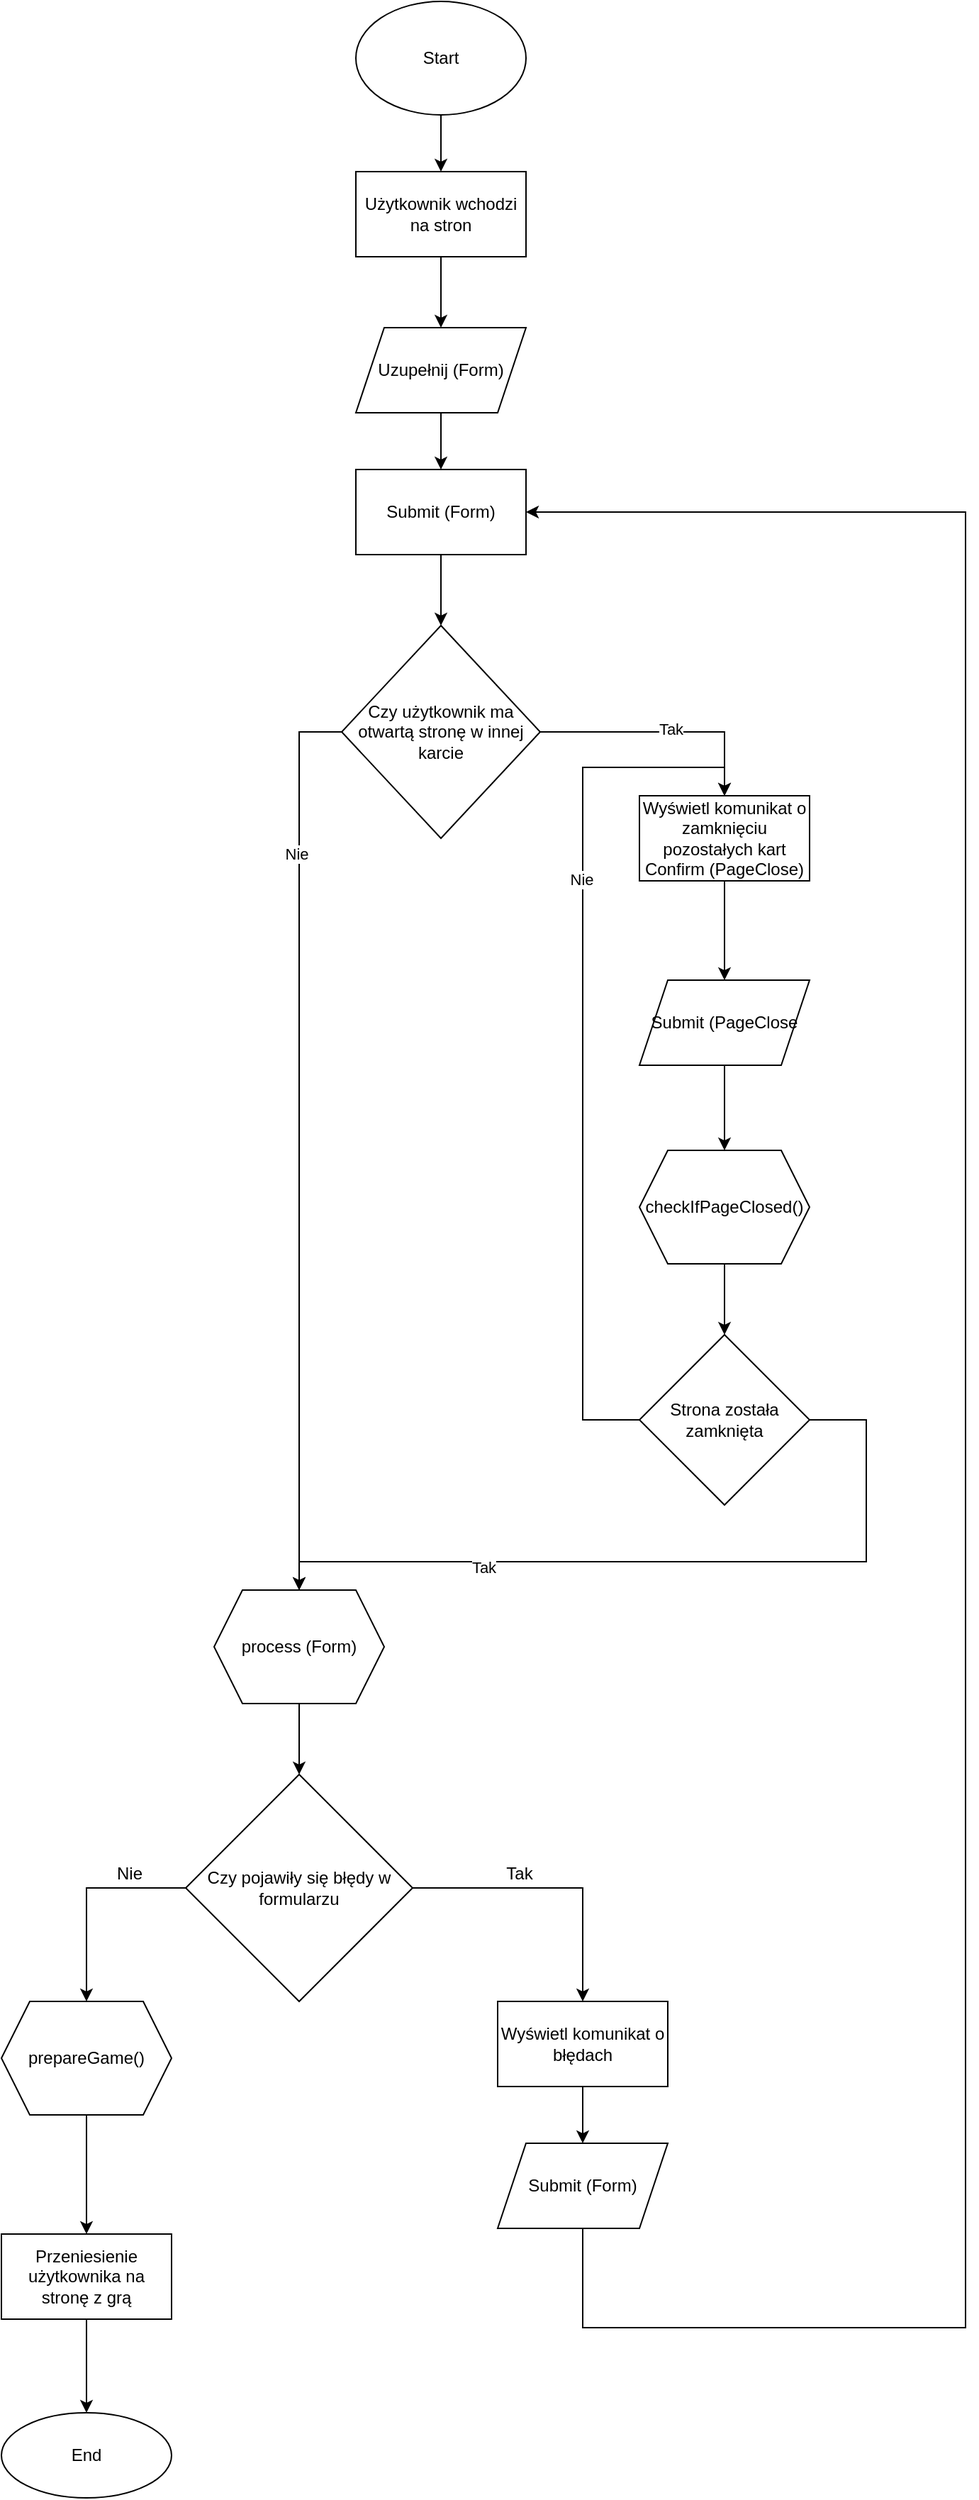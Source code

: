 <mxfile version="16.5.1" type="device" pages="3"><diagram id="poJc1KSDTtcJNR5L8w0y" name="user_pre_page_game"><mxGraphModel dx="1102" dy="905" grid="1" gridSize="10" guides="1" tooltips="1" connect="1" arrows="1" fold="1" page="1" pageScale="1" pageWidth="1169" pageHeight="1654" math="0" shadow="0"><root><mxCell id="0"/><mxCell id="1" parent="0"/><mxCell id="hbKH5lhipP4agjAPJ4u4-29" style="edgeStyle=orthogonalEdgeStyle;rounded=0;orthogonalLoop=1;jettySize=auto;html=1;" parent="1" source="hbKH5lhipP4agjAPJ4u4-1" target="hbKH5lhipP4agjAPJ4u4-2" edge="1"><mxGeometry relative="1" as="geometry"/></mxCell><mxCell id="hbKH5lhipP4agjAPJ4u4-30" style="edgeStyle=orthogonalEdgeStyle;rounded=0;orthogonalLoop=1;jettySize=auto;html=1;exitX=0.5;exitY=1;exitDx=0;exitDy=0;" parent="1" source="hbKH5lhipP4agjAPJ4u4-1" edge="1"><mxGeometry relative="1" as="geometry"><mxPoint x="630" y="80" as="targetPoint"/></mxGeometry></mxCell><mxCell id="hbKH5lhipP4agjAPJ4u4-1" value="Start" style="ellipse;whiteSpace=wrap;html=1;" parent="1" vertex="1"><mxGeometry x="570" y="20" width="120" height="80" as="geometry"/></mxCell><mxCell id="hbKH5lhipP4agjAPJ4u4-28" style="edgeStyle=orthogonalEdgeStyle;rounded=0;orthogonalLoop=1;jettySize=auto;html=1;" parent="1" source="hbKH5lhipP4agjAPJ4u4-2" target="hbKH5lhipP4agjAPJ4u4-3" edge="1"><mxGeometry relative="1" as="geometry"/></mxCell><mxCell id="hbKH5lhipP4agjAPJ4u4-2" value="Użytkownik wchodzi na stron" style="rounded=0;whiteSpace=wrap;html=1;" parent="1" vertex="1"><mxGeometry x="570" y="140" width="120" height="60" as="geometry"/></mxCell><mxCell id="hbKH5lhipP4agjAPJ4u4-10" style="edgeStyle=orthogonalEdgeStyle;rounded=0;orthogonalLoop=1;jettySize=auto;html=1;" parent="1" source="hbKH5lhipP4agjAPJ4u4-3" target="hbKH5lhipP4agjAPJ4u4-4" edge="1"><mxGeometry relative="1" as="geometry"/></mxCell><mxCell id="hbKH5lhipP4agjAPJ4u4-3" value="Uzupełnij (Form)" style="shape=parallelogram;perimeter=parallelogramPerimeter;whiteSpace=wrap;html=1;fixedSize=1;" parent="1" vertex="1"><mxGeometry x="570" y="250" width="120" height="60" as="geometry"/></mxCell><mxCell id="hbKH5lhipP4agjAPJ4u4-11" style="edgeStyle=orthogonalEdgeStyle;rounded=0;orthogonalLoop=1;jettySize=auto;html=1;" parent="1" source="hbKH5lhipP4agjAPJ4u4-4" target="hbKH5lhipP4agjAPJ4u4-5" edge="1"><mxGeometry relative="1" as="geometry"/></mxCell><mxCell id="hbKH5lhipP4agjAPJ4u4-4" value="Submit (Form)" style="rounded=0;whiteSpace=wrap;html=1;" parent="1" vertex="1"><mxGeometry x="570" y="350" width="120" height="60" as="geometry"/></mxCell><mxCell id="hbKH5lhipP4agjAPJ4u4-12" style="edgeStyle=orthogonalEdgeStyle;rounded=0;orthogonalLoop=1;jettySize=auto;html=1;entryX=0.5;entryY=0;entryDx=0;entryDy=0;" parent="1" source="hbKH5lhipP4agjAPJ4u4-5" target="hbKH5lhipP4agjAPJ4u4-6" edge="1"><mxGeometry relative="1" as="geometry"/></mxCell><mxCell id="hbKH5lhipP4agjAPJ4u4-16" value="Tak" style="edgeLabel;html=1;align=center;verticalAlign=middle;resizable=0;points=[];" parent="hbKH5lhipP4agjAPJ4u4-12" vertex="1" connectable="0"><mxGeometry x="0.051" y="2" relative="1" as="geometry"><mxPoint as="offset"/></mxGeometry></mxCell><mxCell id="hbKH5lhipP4agjAPJ4u4-24" style="edgeStyle=orthogonalEdgeStyle;rounded=0;orthogonalLoop=1;jettySize=auto;html=1;entryX=0.5;entryY=0;entryDx=0;entryDy=0;" parent="1" source="hbKH5lhipP4agjAPJ4u4-5" target="hbKH5lhipP4agjAPJ4u4-20" edge="1"><mxGeometry relative="1" as="geometry"><Array as="points"><mxPoint x="530" y="535"/></Array></mxGeometry></mxCell><mxCell id="hbKH5lhipP4agjAPJ4u4-25" value="Nie" style="edgeLabel;html=1;align=center;verticalAlign=middle;resizable=0;points=[];" parent="hbKH5lhipP4agjAPJ4u4-24" vertex="1" connectable="0"><mxGeometry x="-0.635" y="-2" relative="1" as="geometry"><mxPoint as="offset"/></mxGeometry></mxCell><mxCell id="hbKH5lhipP4agjAPJ4u4-5" value="Czy użytkownik ma otwartą stronę w innej karcie" style="rhombus;whiteSpace=wrap;html=1;" parent="1" vertex="1"><mxGeometry x="560" y="460" width="140" height="150" as="geometry"/></mxCell><mxCell id="hbKH5lhipP4agjAPJ4u4-13" style="edgeStyle=orthogonalEdgeStyle;rounded=0;orthogonalLoop=1;jettySize=auto;html=1;entryX=0.5;entryY=0;entryDx=0;entryDy=0;" parent="1" source="hbKH5lhipP4agjAPJ4u4-6" target="hbKH5lhipP4agjAPJ4u4-7" edge="1"><mxGeometry relative="1" as="geometry"/></mxCell><mxCell id="hbKH5lhipP4agjAPJ4u4-6" value="&lt;div&gt;Wyświetl komunikat o zamknięciu pozostałych kart&lt;br&gt;&lt;/div&gt;&lt;div&gt;Confirm (PageClose)&lt;/div&gt;" style="rounded=0;whiteSpace=wrap;html=1;" parent="1" vertex="1"><mxGeometry x="770" y="580" width="120" height="60" as="geometry"/></mxCell><mxCell id="hbKH5lhipP4agjAPJ4u4-14" style="edgeStyle=orthogonalEdgeStyle;rounded=0;orthogonalLoop=1;jettySize=auto;html=1;entryX=0.5;entryY=0;entryDx=0;entryDy=0;" parent="1" source="hbKH5lhipP4agjAPJ4u4-7" target="hbKH5lhipP4agjAPJ4u4-8" edge="1"><mxGeometry relative="1" as="geometry"/></mxCell><mxCell id="hbKH5lhipP4agjAPJ4u4-7" value="Submit (PageClose" style="shape=parallelogram;perimeter=parallelogramPerimeter;whiteSpace=wrap;html=1;fixedSize=1;" parent="1" vertex="1"><mxGeometry x="770" y="710" width="120" height="60" as="geometry"/></mxCell><mxCell id="hbKH5lhipP4agjAPJ4u4-17" style="edgeStyle=orthogonalEdgeStyle;rounded=0;orthogonalLoop=1;jettySize=auto;html=1;" parent="1" source="hbKH5lhipP4agjAPJ4u4-8" target="hbKH5lhipP4agjAPJ4u4-15" edge="1"><mxGeometry relative="1" as="geometry"/></mxCell><mxCell id="hbKH5lhipP4agjAPJ4u4-8" value="checkIfPageClosed()" style="shape=hexagon;perimeter=hexagonPerimeter2;whiteSpace=wrap;html=1;fixedSize=1;" parent="1" vertex="1"><mxGeometry x="770" y="830" width="120" height="80" as="geometry"/></mxCell><mxCell id="hbKH5lhipP4agjAPJ4u4-18" style="edgeStyle=orthogonalEdgeStyle;rounded=0;orthogonalLoop=1;jettySize=auto;html=1;entryX=0.5;entryY=0;entryDx=0;entryDy=0;" parent="1" source="hbKH5lhipP4agjAPJ4u4-15" target="hbKH5lhipP4agjAPJ4u4-6" edge="1"><mxGeometry relative="1" as="geometry"><Array as="points"><mxPoint x="730" y="1020"/><mxPoint x="730" y="560"/><mxPoint x="830" y="560"/></Array></mxGeometry></mxCell><mxCell id="hbKH5lhipP4agjAPJ4u4-19" value="Nie" style="edgeLabel;html=1;align=center;verticalAlign=middle;resizable=0;points=[];" parent="hbKH5lhipP4agjAPJ4u4-18" vertex="1" connectable="0"><mxGeometry x="0.36" y="1" relative="1" as="geometry"><mxPoint as="offset"/></mxGeometry></mxCell><mxCell id="hbKH5lhipP4agjAPJ4u4-26" style="edgeStyle=orthogonalEdgeStyle;rounded=0;orthogonalLoop=1;jettySize=auto;html=1;entryX=0.5;entryY=0;entryDx=0;entryDy=0;" parent="1" source="hbKH5lhipP4agjAPJ4u4-15" target="hbKH5lhipP4agjAPJ4u4-20" edge="1"><mxGeometry relative="1" as="geometry"><Array as="points"><mxPoint x="930" y="1020"/><mxPoint x="930" y="1120"/><mxPoint x="530" y="1120"/></Array></mxGeometry></mxCell><mxCell id="hbKH5lhipP4agjAPJ4u4-27" value="Tak" style="edgeLabel;html=1;align=center;verticalAlign=middle;resizable=0;points=[];" parent="hbKH5lhipP4agjAPJ4u4-26" vertex="1" connectable="0"><mxGeometry x="0.464" y="4" relative="1" as="geometry"><mxPoint as="offset"/></mxGeometry></mxCell><mxCell id="hbKH5lhipP4agjAPJ4u4-15" value="Strona została zamknięta" style="rhombus;whiteSpace=wrap;html=1;" parent="1" vertex="1"><mxGeometry x="770" y="960" width="120" height="120" as="geometry"/></mxCell><mxCell id="hbKH5lhipP4agjAPJ4u4-32" value="" style="edgeStyle=orthogonalEdgeStyle;rounded=0;orthogonalLoop=1;jettySize=auto;html=1;" parent="1" source="hbKH5lhipP4agjAPJ4u4-20" target="hbKH5lhipP4agjAPJ4u4-31" edge="1"><mxGeometry relative="1" as="geometry"/></mxCell><mxCell id="hbKH5lhipP4agjAPJ4u4-20" value="process (Form)" style="shape=hexagon;perimeter=hexagonPerimeter2;whiteSpace=wrap;html=1;fixedSize=1;" parent="1" vertex="1"><mxGeometry x="470" y="1140" width="120" height="80" as="geometry"/></mxCell><mxCell id="hbKH5lhipP4agjAPJ4u4-34" value="" style="edgeStyle=orthogonalEdgeStyle;rounded=0;orthogonalLoop=1;jettySize=auto;html=1;" parent="1" source="hbKH5lhipP4agjAPJ4u4-31" target="hbKH5lhipP4agjAPJ4u4-33" edge="1"><mxGeometry relative="1" as="geometry"><Array as="points"><mxPoint x="730" y="1350"/></Array></mxGeometry></mxCell><mxCell id="hbKH5lhipP4agjAPJ4u4-38" value="" style="edgeStyle=orthogonalEdgeStyle;rounded=0;orthogonalLoop=1;jettySize=auto;html=1;" parent="1" source="hbKH5lhipP4agjAPJ4u4-31" target="hbKH5lhipP4agjAPJ4u4-37" edge="1"><mxGeometry relative="1" as="geometry"><Array as="points"><mxPoint x="380" y="1350"/></Array></mxGeometry></mxCell><mxCell id="hbKH5lhipP4agjAPJ4u4-31" value="Czy pojawiły się błędy w formularzu" style="rhombus;whiteSpace=wrap;html=1;" parent="1" vertex="1"><mxGeometry x="450" y="1270" width="160" height="160" as="geometry"/></mxCell><mxCell id="hbKH5lhipP4agjAPJ4u4-36" value="" style="edgeStyle=orthogonalEdgeStyle;rounded=0;orthogonalLoop=1;jettySize=auto;html=1;" parent="1" source="hbKH5lhipP4agjAPJ4u4-33" target="hbKH5lhipP4agjAPJ4u4-35" edge="1"><mxGeometry relative="1" as="geometry"/></mxCell><mxCell id="hbKH5lhipP4agjAPJ4u4-33" value="Wyświetl komunikat o błędach" style="whiteSpace=wrap;html=1;" parent="1" vertex="1"><mxGeometry x="670" y="1430" width="120" height="60" as="geometry"/></mxCell><mxCell id="hbKH5lhipP4agjAPJ4u4-45" style="edgeStyle=orthogonalEdgeStyle;rounded=0;orthogonalLoop=1;jettySize=auto;html=1;entryX=1;entryY=0.5;entryDx=0;entryDy=0;" parent="1" source="hbKH5lhipP4agjAPJ4u4-35" target="hbKH5lhipP4agjAPJ4u4-4" edge="1"><mxGeometry relative="1" as="geometry"><mxPoint x="1020" y="700" as="targetPoint"/><Array as="points"><mxPoint x="730" y="1660"/><mxPoint x="1000" y="1660"/><mxPoint x="1000" y="380"/></Array></mxGeometry></mxCell><mxCell id="hbKH5lhipP4agjAPJ4u4-35" value="Submit (Form)" style="shape=parallelogram;perimeter=parallelogramPerimeter;whiteSpace=wrap;html=1;fixedSize=1;" parent="1" vertex="1"><mxGeometry x="670" y="1530" width="120" height="60" as="geometry"/></mxCell><mxCell id="hbKH5lhipP4agjAPJ4u4-40" value="" style="edgeStyle=orthogonalEdgeStyle;rounded=0;orthogonalLoop=1;jettySize=auto;html=1;" parent="1" source="hbKH5lhipP4agjAPJ4u4-37" target="hbKH5lhipP4agjAPJ4u4-39" edge="1"><mxGeometry relative="1" as="geometry"/></mxCell><mxCell id="hbKH5lhipP4agjAPJ4u4-37" value="prepareGame()" style="shape=hexagon;perimeter=hexagonPerimeter2;whiteSpace=wrap;html=1;fixedSize=1;" parent="1" vertex="1"><mxGeometry x="320" y="1430" width="120" height="80" as="geometry"/></mxCell><mxCell id="hbKH5lhipP4agjAPJ4u4-42" value="" style="edgeStyle=orthogonalEdgeStyle;rounded=0;orthogonalLoop=1;jettySize=auto;html=1;" parent="1" source="hbKH5lhipP4agjAPJ4u4-39" target="hbKH5lhipP4agjAPJ4u4-41" edge="1"><mxGeometry relative="1" as="geometry"/></mxCell><mxCell id="hbKH5lhipP4agjAPJ4u4-39" value="Przeniesienie użytkownika na stronę z grą" style="whiteSpace=wrap;html=1;" parent="1" vertex="1"><mxGeometry x="320" y="1594" width="120" height="60" as="geometry"/></mxCell><mxCell id="hbKH5lhipP4agjAPJ4u4-41" value="End" style="ellipse;whiteSpace=wrap;html=1;" parent="1" vertex="1"><mxGeometry x="320" y="1720" width="120" height="60" as="geometry"/></mxCell><mxCell id="hbKH5lhipP4agjAPJ4u4-43" value="Tak" style="text;html=1;align=center;verticalAlign=middle;resizable=0;points=[];autosize=1;strokeColor=none;fillColor=none;" parent="1" vertex="1"><mxGeometry x="670" y="1330" width="30" height="20" as="geometry"/></mxCell><mxCell id="hbKH5lhipP4agjAPJ4u4-44" value="Nie" style="text;html=1;align=center;verticalAlign=middle;resizable=0;points=[];autosize=1;strokeColor=none;fillColor=none;" parent="1" vertex="1"><mxGeometry x="395" y="1330" width="30" height="20" as="geometry"/></mxCell></root></mxGraphModel></diagram><diagram id="Lo2ygueU2JucT0ZOrYiS" name="process_form"><mxGraphModel dx="1421" dy="792" grid="1" gridSize="10" guides="1" tooltips="1" connect="1" arrows="1" fold="1" page="1" pageScale="1" pageWidth="1169" pageHeight="1654" math="0" shadow="0"><root><mxCell id="Xxn04_pJcORC2cfgK8v2-0"/><mxCell id="Xxn04_pJcORC2cfgK8v2-1" parent="Xxn04_pJcORC2cfgK8v2-0"/><mxCell id="7MpK5aDozFMz03LjedIO-0" value="Start" style="ellipse;whiteSpace=wrap;html=1;" vertex="1" parent="Xxn04_pJcORC2cfgK8v2-1"><mxGeometry x="525" y="30" width="120" height="80" as="geometry"/></mxCell></root></mxGraphModel></diagram><diagram id="sykFAUR255NdcCFFkOpa" name="mapa_mysli"><mxGraphModel dx="2185" dy="1392" grid="1" gridSize="10" guides="1" tooltips="1" connect="1" arrows="1" fold="1" page="1" pageScale="1" pageWidth="4681" pageHeight="3300" math="0" shadow="0"><root><mxCell id="kru6xRTg25A1OfZsXqoX-0"/><mxCell id="kru6xRTg25A1OfZsXqoX-1" parent="kru6xRTg25A1OfZsXqoX-0"/><mxCell id="kru6xRTg25A1OfZsXqoX-4" value="" style="edgeStyle=orthogonalEdgeStyle;rounded=0;orthogonalLoop=1;jettySize=auto;html=1;" parent="kru6xRTg25A1OfZsXqoX-1" source="kru6xRTg25A1OfZsXqoX-2" target="kru6xRTg25A1OfZsXqoX-3" edge="1"><mxGeometry relative="1" as="geometry"/></mxCell><mxCell id="kru6xRTg25A1OfZsXqoX-2" value="Użytkownik tworzy nową grę" style="ellipse;whiteSpace=wrap;html=1;aspect=fixed;" parent="kru6xRTg25A1OfZsXqoX-1" vertex="1"><mxGeometry x="760" y="120" width="80" height="80" as="geometry"/></mxCell><mxCell id="kru6xRTg25A1OfZsXqoX-8" value="" style="edgeStyle=orthogonalEdgeStyle;rounded=0;orthogonalLoop=1;jettySize=auto;html=1;entryX=0.5;entryY=0;entryDx=0;entryDy=0;" parent="kru6xRTg25A1OfZsXqoX-1" source="kru6xRTg25A1OfZsXqoX-3" target="kru6xRTg25A1OfZsXqoX-7" edge="1"><mxGeometry relative="1" as="geometry"><mxPoint x="800" y="350" as="targetPoint"/></mxGeometry></mxCell><mxCell id="kru6xRTg25A1OfZsXqoX-3" value="Uzupełnia formularz" style="ellipse;whiteSpace=wrap;html=1" parent="kru6xRTg25A1OfZsXqoX-1" vertex="1"><mxGeometry x="740" y="250" width="120" height="60" as="geometry"/></mxCell><mxCell id="kru6xRTg25A1OfZsXqoX-12" value="" style="edgeStyle=orthogonalEdgeStyle;rounded=0;orthogonalLoop=1;jettySize=auto;html=1;" parent="kru6xRTg25A1OfZsXqoX-1" source="kru6xRTg25A1OfZsXqoX-7" target="kru6xRTg25A1OfZsXqoX-11" edge="1"><mxGeometry relative="1" as="geometry"/></mxCell><mxCell id="kru6xRTg25A1OfZsXqoX-7" value="Wysyła formularz" style="ellipse;whiteSpace=wrap;html=1" parent="kru6xRTg25A1OfZsXqoX-1" vertex="1"><mxGeometry x="740" y="370" width="120" height="60" as="geometry"/></mxCell><mxCell id="kru6xRTg25A1OfZsXqoX-85" style="edgeStyle=orthogonalEdgeStyle;rounded=0;orthogonalLoop=1;jettySize=auto;html=1;" parent="kru6xRTg25A1OfZsXqoX-1" source="kru6xRTg25A1OfZsXqoX-11" target="kru6xRTg25A1OfZsXqoX-77" edge="1"><mxGeometry relative="1" as="geometry"/></mxCell><mxCell id="kru6xRTg25A1OfZsXqoX-11" value="&lt;div&gt;Walidacja formularza&lt;br&gt;&lt;/div&gt;" style="whiteSpace=wrap;html=1;" parent="kru6xRTg25A1OfZsXqoX-1" vertex="1"><mxGeometry x="740" y="490" width="120" height="60" as="geometry"/></mxCell><mxCell id="kru6xRTg25A1OfZsXqoX-76" style="edgeStyle=orthogonalEdgeStyle;rounded=0;orthogonalLoop=1;jettySize=auto;html=1;entryX=0.5;entryY=0;entryDx=0;entryDy=0;" parent="kru6xRTg25A1OfZsXqoX-1" source="kru6xRTg25A1OfZsXqoX-13" target="kru6xRTg25A1OfZsXqoX-70" edge="1"><mxGeometry relative="1" as="geometry"/></mxCell><mxCell id="kru6xRTg25A1OfZsXqoX-13" value="&lt;div&gt;Utworzenie dokumentu JSON&lt;/div&gt;&lt;div&gt;o&amp;nbsp; nazwie uniqeCode&lt;br&gt;&lt;/div&gt;" style="whiteSpace=wrap;html=1;" parent="kru6xRTg25A1OfZsXqoX-1" vertex="1"><mxGeometry x="210" y="1080" width="120" height="60" as="geometry"/></mxCell><mxCell id="kru6xRTg25A1OfZsXqoX-15" value="GameCodes" style="swimlane;fontStyle=0;childLayout=stackLayout;horizontal=1;startSize=30;horizontalStack=0;resizeParent=1;resizeParentMax=0;resizeLast=0;collapsible=1;marginBottom=0;" parent="kru6xRTg25A1OfZsXqoX-1" vertex="1"><mxGeometry x="580" y="1140" width="220" height="60" as="geometry"><mxRectangle x="580" y="1140" width="100" height="30" as="alternateBounds"/></mxGeometry></mxCell><mxCell id="kru6xRTg25A1OfZsXqoX-16" value="gameCode(string) : uniqeCode(string)" style="text;strokeColor=none;fillColor=none;align=left;verticalAlign=middle;spacingLeft=4;spacingRight=4;overflow=hidden;points=[[0,0.5],[1,0.5]];portConstraint=eastwest;rotatable=0;" parent="kru6xRTg25A1OfZsXqoX-15" vertex="1"><mxGeometry y="30" width="220" height="30" as="geometry"/></mxCell><mxCell id="kru6xRTg25A1OfZsXqoX-41" value="" style="edgeStyle=orthogonalEdgeStyle;rounded=0;orthogonalLoop=1;jettySize=auto;html=1;" parent="kru6xRTg25A1OfZsXqoX-1" source="kru6xRTg25A1OfZsXqoX-38" target="kru6xRTg25A1OfZsXqoX-40" edge="1"><mxGeometry relative="1" as="geometry"/></mxCell><mxCell id="kru6xRTg25A1OfZsXqoX-45" style="edgeStyle=orthogonalEdgeStyle;rounded=0;orthogonalLoop=1;jettySize=auto;html=1;entryX=0.5;entryY=0;entryDx=0;entryDy=0;" parent="kru6xRTg25A1OfZsXqoX-1" source="kru6xRTg25A1OfZsXqoX-38" target="kru6xRTg25A1OfZsXqoX-13" edge="1"><mxGeometry relative="1" as="geometry"/></mxCell><mxCell id="kru6xRTg25A1OfZsXqoX-101" style="edgeStyle=orthogonalEdgeStyle;rounded=0;orthogonalLoop=1;jettySize=auto;html=1;exitX=0.5;exitY=1;exitDx=0;exitDy=0;entryX=0;entryY=0.5;entryDx=0;entryDy=0;" parent="kru6xRTg25A1OfZsXqoX-1" source="kru6xRTg25A1OfZsXqoX-38" target="kru6xRTg25A1OfZsXqoX-95" edge="1"><mxGeometry relative="1" as="geometry"><mxPoint x="1030" y="1040" as="targetPoint"/></mxGeometry></mxCell><mxCell id="kru6xRTg25A1OfZsXqoX-38" value="Utworzenie unikalnej nazwy dla pliku konfiguracyjnego gry (uniqeCode)" style="whiteSpace=wrap;html=1;" parent="kru6xRTg25A1OfZsXqoX-1" vertex="1"><mxGeometry x="210" y="970" width="120" height="60" as="geometry"/></mxCell><mxCell id="kru6xRTg25A1OfZsXqoX-51" style="edgeStyle=orthogonalEdgeStyle;rounded=0;orthogonalLoop=1;jettySize=auto;html=1;entryX=0.5;entryY=0;entryDx=0;entryDy=0;" parent="kru6xRTg25A1OfZsXqoX-1" source="kru6xRTg25A1OfZsXqoX-40" target="kru6xRTg25A1OfZsXqoX-15" edge="1"><mxGeometry relative="1" as="geometry"/></mxCell><mxCell id="kru6xRTg25A1OfZsXqoX-40" value="Powiązanie gameCode i uniqeCode i dodanie do pliku GameCodes" style="whiteSpace=wrap;html=1;" parent="kru6xRTg25A1OfZsXqoX-1" vertex="1"><mxGeometry x="380" y="1080" width="120" height="60" as="geometry"/></mxCell><mxCell id="kru6xRTg25A1OfZsXqoX-46" style="edgeStyle=orthogonalEdgeStyle;rounded=0;orthogonalLoop=1;jettySize=auto;html=1;entryX=0.5;entryY=0;entryDx=0;entryDy=0;" parent="kru6xRTg25A1OfZsXqoX-1" source="kru6xRTg25A1OfZsXqoX-42" target="kru6xRTg25A1OfZsXqoX-40" edge="1"><mxGeometry relative="1" as="geometry"/></mxCell><mxCell id="kru6xRTg25A1OfZsXqoX-42" value="Utworzenie kodu dołączenia do gry (gameCode)" style="whiteSpace=wrap;html=1;" parent="kru6xRTg25A1OfZsXqoX-1" vertex="1"><mxGeometry x="580" y="970" width="120" height="60" as="geometry"/></mxCell><mxCell id="kru6xRTg25A1OfZsXqoX-70" value="uniqeCode" style="swimlane;fontStyle=0;childLayout=stackLayout;horizontal=1;startSize=26;horizontalStack=0;resizeParent=1;resizeParentMax=0;resizeLast=0;collapsible=1;marginBottom=0;align=center;fontSize=14;" parent="kru6xRTg25A1OfZsXqoX-1" vertex="1"><mxGeometry x="20" y="1140" width="170" height="146" as="geometry"><mxRectangle x="20" y="1140" width="100" height="26" as="alternateBounds"/></mxGeometry></mxCell><mxCell id="kru6xRTg25A1OfZsXqoX-71" value="maxApple: number" style="text;strokeColor=none;fillColor=none;spacingLeft=4;spacingRight=4;overflow=hidden;rotatable=0;points=[[0,0.5],[1,0.5]];portConstraint=eastwest;fontSize=12;" parent="kru6xRTg25A1OfZsXqoX-70" vertex="1"><mxGeometry y="26" width="170" height="30" as="geometry"/></mxCell><mxCell id="kru6xRTg25A1OfZsXqoX-72" value="maxPlayer: number" style="text;strokeColor=none;fillColor=none;spacingLeft=4;spacingRight=4;overflow=hidden;rotatable=0;points=[[0,0.5],[1,0.5]];portConstraint=eastwest;fontSize=12;" parent="kru6xRTg25A1OfZsXqoX-70" vertex="1"><mxGeometry y="56" width="170" height="30" as="geometry"/></mxCell><mxCell id="kru6xRTg25A1OfZsXqoX-73" value="boardSize: string" style="text;strokeColor=none;fillColor=none;spacingLeft=4;spacingRight=4;overflow=hidden;rotatable=0;points=[[0,0.5],[1,0.5]];portConstraint=eastwest;fontSize=12;" parent="kru6xRTg25A1OfZsXqoX-70" vertex="1"><mxGeometry y="86" width="170" height="30" as="geometry"/></mxCell><mxCell id="f176dmVJbRn9Ld7c5ou1-12" value="currentPlayer: number(def: 0)" style="text;strokeColor=none;fillColor=none;spacingLeft=4;spacingRight=4;overflow=hidden;rotatable=0;points=[[0,0.5],[1,0.5]];portConstraint=eastwest;fontSize=12;" parent="kru6xRTg25A1OfZsXqoX-70" vertex="1"><mxGeometry y="116" width="170" height="30" as="geometry"/></mxCell><mxCell id="kru6xRTg25A1OfZsXqoX-90" style="edgeStyle=orthogonalEdgeStyle;rounded=0;orthogonalLoop=1;jettySize=auto;html=1;exitX=1;exitY=0.5;exitDx=0;exitDy=0;entryX=0.5;entryY=0;entryDx=0;entryDy=0;" parent="kru6xRTg25A1OfZsXqoX-1" source="kru6xRTg25A1OfZsXqoX-77" target="kru6xRTg25A1OfZsXqoX-83" edge="1"><mxGeometry relative="1" as="geometry"><Array as="points"><mxPoint x="1120" y="655"/><mxPoint x="1120" y="760"/><mxPoint x="440" y="760"/><mxPoint x="440" y="850"/></Array></mxGeometry></mxCell><mxCell id="kru6xRTg25A1OfZsXqoX-91" style="edgeStyle=orthogonalEdgeStyle;rounded=0;orthogonalLoop=1;jettySize=auto;html=1;exitX=1;exitY=0.5;exitDx=0;exitDy=0;" parent="kru6xRTg25A1OfZsXqoX-1" source="kru6xRTg25A1OfZsXqoX-77" target="kru6xRTg25A1OfZsXqoX-88" edge="1"><mxGeometry relative="1" as="geometry"><mxPoint x="900" y="750" as="sourcePoint"/></mxGeometry></mxCell><mxCell id="f176dmVJbRn9Ld7c5ou1-37" value="" style="edgeStyle=orthogonalEdgeStyle;rounded=0;orthogonalLoop=1;jettySize=auto;html=1;startArrow=none;startFill=0;" parent="kru6xRTg25A1OfZsXqoX-1" source="kru6xRTg25A1OfZsXqoX-77" target="f176dmVJbRn9Ld7c5ou1-36" edge="1"><mxGeometry relative="1" as="geometry"/></mxCell><mxCell id="kru6xRTg25A1OfZsXqoX-77" value="Formularz zweryfikowany?" style="rhombus;whiteSpace=wrap;html=1;" parent="kru6xRTg25A1OfZsXqoX-1" vertex="1"><mxGeometry x="740" y="610" width="120" height="90" as="geometry"/></mxCell><mxCell id="kru6xRTg25A1OfZsXqoX-86" style="edgeStyle=orthogonalEdgeStyle;rounded=0;orthogonalLoop=1;jettySize=auto;html=1;entryX=0.5;entryY=0;entryDx=0;entryDy=0;" parent="kru6xRTg25A1OfZsXqoX-1" source="kru6xRTg25A1OfZsXqoX-83" target="kru6xRTg25A1OfZsXqoX-38" edge="1"><mxGeometry relative="1" as="geometry"/></mxCell><mxCell id="kru6xRTg25A1OfZsXqoX-87" style="edgeStyle=orthogonalEdgeStyle;rounded=0;orthogonalLoop=1;jettySize=auto;html=1;entryX=0.5;entryY=0;entryDx=0;entryDy=0;" parent="kru6xRTg25A1OfZsXqoX-1" source="kru6xRTg25A1OfZsXqoX-83" target="kru6xRTg25A1OfZsXqoX-42" edge="1"><mxGeometry relative="1" as="geometry"/></mxCell><mxCell id="kru6xRTg25A1OfZsXqoX-83" value="Obsługa pliku konfiguracyjnego" style="whiteSpace=wrap;html=1;" parent="kru6xRTg25A1OfZsXqoX-1" vertex="1"><mxGeometry x="380" y="850" width="120" height="60" as="geometry"/></mxCell><mxCell id="kru6xRTg25A1OfZsXqoX-100" style="edgeStyle=orthogonalEdgeStyle;rounded=0;orthogonalLoop=1;jettySize=auto;html=1;entryX=0.5;entryY=0;entryDx=0;entryDy=0;" parent="kru6xRTg25A1OfZsXqoX-1" source="kru6xRTg25A1OfZsXqoX-88" target="kru6xRTg25A1OfZsXqoX-95" edge="1"><mxGeometry relative="1" as="geometry"><mxPoint x="1110" y="990" as="targetPoint"/></mxGeometry></mxCell><mxCell id="kru6xRTg25A1OfZsXqoX-88" value="Obsługa pokoi (socket.io)" style="whiteSpace=wrap;html=1;" parent="kru6xRTg25A1OfZsXqoX-1" vertex="1"><mxGeometry x="1060" y="860" width="120" height="60" as="geometry"/></mxCell><mxCell id="f176dmVJbRn9Ld7c5ou1-44" style="edgeStyle=orthogonalEdgeStyle;rounded=0;orthogonalLoop=1;jettySize=auto;html=1;startArrow=none;startFill=0;" parent="kru6xRTg25A1OfZsXqoX-1" source="kru6xRTg25A1OfZsXqoX-92" target="f176dmVJbRn9Ld7c5ou1-15" edge="1"><mxGeometry relative="1" as="geometry"/></mxCell><mxCell id="f176dmVJbRn9Ld7c5ou1-45" style="edgeStyle=orthogonalEdgeStyle;rounded=0;orthogonalLoop=1;jettySize=auto;html=1;entryX=0.5;entryY=0;entryDx=0;entryDy=0;startArrow=none;startFill=0;" parent="kru6xRTg25A1OfZsXqoX-1" source="kru6xRTg25A1OfZsXqoX-92" target="f176dmVJbRn9Ld7c5ou1-0" edge="1"><mxGeometry relative="1" as="geometry"/></mxCell><mxCell id="kru6xRTg25A1OfZsXqoX-92" value="&lt;span&gt;Skonfigurowanie pokoju&lt;/span&gt;" style="whiteSpace=wrap;html=1;" parent="kru6xRTg25A1OfZsXqoX-1" vertex="1"><mxGeometry x="1060" y="1130" width="120" height="60" as="geometry"/></mxCell><mxCell id="f176dmVJbRn9Ld7c5ou1-43" value="" style="edgeStyle=orthogonalEdgeStyle;rounded=0;orthogonalLoop=1;jettySize=auto;html=1;startArrow=none;startFill=0;" parent="kru6xRTg25A1OfZsXqoX-1" source="kru6xRTg25A1OfZsXqoX-95" target="kru6xRTg25A1OfZsXqoX-92" edge="1"><mxGeometry relative="1" as="geometry"/></mxCell><mxCell id="kru6xRTg25A1OfZsXqoX-95" value="Dodanie gracza do pokoju o odpowiednim uniqeCode" style="whiteSpace=wrap;html=1;" parent="kru6xRTg25A1OfZsXqoX-1" vertex="1"><mxGeometry x="1060" y="1020" width="120" height="60" as="geometry"/></mxCell><mxCell id="f176dmVJbRn9Ld7c5ou1-7" style="edgeStyle=orthogonalEdgeStyle;rounded=0;orthogonalLoop=1;jettySize=auto;html=1;entryX=0.5;entryY=0;entryDx=0;entryDy=0;" parent="kru6xRTg25A1OfZsXqoX-1" source="f176dmVJbRn9Ld7c5ou1-0" target="f176dmVJbRn9Ld7c5ou1-3" edge="1"><mxGeometry relative="1" as="geometry"><Array as="points"><mxPoint x="1120" y="1400"/><mxPoint x="1020" y="1400"/></Array></mxGeometry></mxCell><mxCell id="fXNpWIg9UfjJ7yN0I49q-65" style="edgeStyle=orthogonalEdgeStyle;rounded=0;orthogonalLoop=1;jettySize=auto;html=1;entryX=0.5;entryY=0;entryDx=0;entryDy=0;" edge="1" parent="kru6xRTg25A1OfZsXqoX-1" source="f176dmVJbRn9Ld7c5ou1-0" target="fXNpWIg9UfjJ7yN0I49q-61"><mxGeometry relative="1" as="geometry"><Array as="points"><mxPoint x="1120" y="1400"/><mxPoint x="1215" y="1400"/></Array></mxGeometry></mxCell><mxCell id="f176dmVJbRn9Ld7c5ou1-0" value="Wysłanie posiadanych danych do klienta" style="ellipse;whiteSpace=wrap;html=1;" parent="kru6xRTg25A1OfZsXqoX-1" vertex="1"><mxGeometry x="1075" y="1286" width="90" height="90" as="geometry"/></mxCell><mxCell id="f176dmVJbRn9Ld7c5ou1-3" value="SetupData" style="swimlane;fontStyle=0;childLayout=stackLayout;horizontal=1;startSize=26;fillColor=none;horizontalStack=0;resizeParent=1;resizeParentMax=0;resizeLast=0;collapsible=1;marginBottom=0;" parent="kru6xRTg25A1OfZsXqoX-1" vertex="1"><mxGeometry x="950" y="1468" width="140" height="104" as="geometry"/></mxCell><mxCell id="f176dmVJbRn9Ld7c5ou1-4" value="Apples" style="text;strokeColor=none;fillColor=none;align=left;verticalAlign=top;spacingLeft=4;spacingRight=4;overflow=hidden;rotatable=0;points=[[0,0.5],[1,0.5]];portConstraint=eastwest;" parent="f176dmVJbRn9Ld7c5ou1-3" vertex="1"><mxGeometry y="26" width="140" height="26" as="geometry"/></mxCell><mxCell id="f176dmVJbRn9Ld7c5ou1-5" value="boardSize" style="text;strokeColor=none;fillColor=none;align=left;verticalAlign=top;spacingLeft=4;spacingRight=4;overflow=hidden;rotatable=0;points=[[0,0.5],[1,0.5]];portConstraint=eastwest;" parent="f176dmVJbRn9Ld7c5ou1-3" vertex="1"><mxGeometry y="52" width="140" height="26" as="geometry"/></mxCell><mxCell id="f176dmVJbRn9Ld7c5ou1-6" value="playerPosition" style="text;strokeColor=none;fillColor=none;align=left;verticalAlign=top;spacingLeft=4;spacingRight=4;overflow=hidden;rotatable=0;points=[[0,0.5],[1,0.5]];portConstraint=eastwest;" parent="f176dmVJbRn9Ld7c5ou1-3" vertex="1"><mxGeometry y="78" width="140" height="26" as="geometry"/></mxCell><mxCell id="f176dmVJbRn9Ld7c5ou1-17" style="edgeStyle=orthogonalEdgeStyle;rounded=0;orthogonalLoop=1;jettySize=auto;html=1;entryX=1;entryY=0.5;entryDx=0;entryDy=0;exitX=0;exitY=0.5;exitDx=0;exitDy=0;" parent="kru6xRTg25A1OfZsXqoX-1" source="f176dmVJbRn9Ld7c5ou1-15" target="f176dmVJbRn9Ld7c5ou1-12" edge="1"><mxGeometry relative="1" as="geometry"/></mxCell><mxCell id="f176dmVJbRn9Ld7c5ou1-15" value="Zwiększenie ilości graczy o 1" style="whiteSpace=wrap;html=1;rounded=0;" parent="kru6xRTg25A1OfZsXqoX-1" vertex="1"><mxGeometry x="865" y="1241" width="120" height="60" as="geometry"/></mxCell><mxCell id="f176dmVJbRn9Ld7c5ou1-23" value="" style="edgeStyle=orthogonalEdgeStyle;rounded=0;orthogonalLoop=1;jettySize=auto;html=1;" parent="kru6xRTg25A1OfZsXqoX-1" source="f176dmVJbRn9Ld7c5ou1-21" target="f176dmVJbRn9Ld7c5ou1-22" edge="1"><mxGeometry relative="1" as="geometry"/></mxCell><mxCell id="f176dmVJbRn9Ld7c5ou1-21" value="Użytkownik dołącza do gotowej gry" style="ellipse;whiteSpace=wrap;html=1;" parent="kru6xRTg25A1OfZsXqoX-1" vertex="1"><mxGeometry x="1535" y="120" width="120" height="80" as="geometry"/></mxCell><mxCell id="f176dmVJbRn9Ld7c5ou1-25" value="" style="edgeStyle=orthogonalEdgeStyle;rounded=0;orthogonalLoop=1;jettySize=auto;html=1;" parent="kru6xRTg25A1OfZsXqoX-1" source="f176dmVJbRn9Ld7c5ou1-22" target="f176dmVJbRn9Ld7c5ou1-24" edge="1"><mxGeometry relative="1" as="geometry"/></mxCell><mxCell id="f176dmVJbRn9Ld7c5ou1-22" value="Podanie kodu dołączenia do gry" style="ellipse;whiteSpace=wrap;html=1;" parent="kru6xRTg25A1OfZsXqoX-1" vertex="1"><mxGeometry x="1535" y="250" width="120" height="60" as="geometry"/></mxCell><mxCell id="f176dmVJbRn9Ld7c5ou1-47" style="edgeStyle=orthogonalEdgeStyle;rounded=0;orthogonalLoop=1;jettySize=auto;html=1;entryX=0.5;entryY=0;entryDx=0;entryDy=0;startArrow=none;startFill=0;" parent="kru6xRTg25A1OfZsXqoX-1" source="f176dmVJbRn9Ld7c5ou1-24" target="f176dmVJbRn9Ld7c5ou1-28" edge="1"><mxGeometry relative="1" as="geometry"/></mxCell><mxCell id="f176dmVJbRn9Ld7c5ou1-24" value="Wysłanie prośby o dołączenie" style="ellipse;whiteSpace=wrap;html=1;" parent="kru6xRTg25A1OfZsXqoX-1" vertex="1"><mxGeometry x="1535" y="380" width="120" height="60" as="geometry"/></mxCell><mxCell id="f176dmVJbRn9Ld7c5ou1-33" value="" style="edgeStyle=orthogonalEdgeStyle;rounded=0;orthogonalLoop=1;jettySize=auto;html=1;startArrow=none;startFill=0;entryX=0.5;entryY=0;entryDx=0;entryDy=0;" parent="kru6xRTg25A1OfZsXqoX-1" source="f176dmVJbRn9Ld7c5ou1-28" target="f176dmVJbRn9Ld7c5ou1-32" edge="1"><mxGeometry relative="1" as="geometry"/></mxCell><mxCell id="f176dmVJbRn9Ld7c5ou1-48" style="edgeStyle=orthogonalEdgeStyle;rounded=0;orthogonalLoop=1;jettySize=auto;html=1;entryX=1;entryY=0.5;entryDx=0;entryDy=0;startArrow=classic;startFill=1;" parent="kru6xRTg25A1OfZsXqoX-1" source="f176dmVJbRn9Ld7c5ou1-28" target="kru6xRTg25A1OfZsXqoX-16" edge="1"><mxGeometry relative="1" as="geometry"><Array as="points"><mxPoint x="1595" y="960"/><mxPoint x="880" y="960"/><mxPoint x="880" y="1185"/></Array></mxGeometry></mxCell><mxCell id="f176dmVJbRn9Ld7c5ou1-49" style="edgeStyle=orthogonalEdgeStyle;rounded=0;orthogonalLoop=1;jettySize=auto;html=1;entryX=1;entryY=0.5;entryDx=0;entryDy=0;startArrow=none;startFill=0;" parent="kru6xRTg25A1OfZsXqoX-1" source="f176dmVJbRn9Ld7c5ou1-28" target="kru6xRTg25A1OfZsXqoX-95" edge="1"><mxGeometry relative="1" as="geometry"><Array as="points"><mxPoint x="1800" y="560"/><mxPoint x="1800" y="1050"/></Array></mxGeometry></mxCell><mxCell id="f176dmVJbRn9Ld7c5ou1-28" value="Czy uzyskano uniqeCode na podstawie gameCode?" style="rhombus;whiteSpace=wrap;html=1;" parent="kru6xRTg25A1OfZsXqoX-1" vertex="1"><mxGeometry x="1500" y="490" width="190" height="140" as="geometry"/></mxCell><mxCell id="f176dmVJbRn9Ld7c5ou1-32" value="Zwrócenie klientowi komunikatu o błędzie" style="whiteSpace=wrap;html=1;" parent="kru6xRTg25A1OfZsXqoX-1" vertex="1"><mxGeometry x="1340" y="630" width="120" height="60" as="geometry"/></mxCell><mxCell id="f176dmVJbRn9Ld7c5ou1-34" value="Nie" style="text;html=1;align=center;verticalAlign=middle;resizable=0;points=[];autosize=1;strokeColor=none;fillColor=none;" parent="kru6xRTg25A1OfZsXqoX-1" vertex="1"><mxGeometry x="1400" y="540" width="30" height="20" as="geometry"/></mxCell><mxCell id="f176dmVJbRn9Ld7c5ou1-35" value="Tak" style="text;html=1;align=center;verticalAlign=middle;resizable=0;points=[];autosize=1;strokeColor=none;fillColor=none;" parent="kru6xRTg25A1OfZsXqoX-1" vertex="1"><mxGeometry x="955" y="640" width="30" height="20" as="geometry"/></mxCell><mxCell id="f176dmVJbRn9Ld7c5ou1-36" value="Zwrócenie klientowi komunikatu o błędzie" style="whiteSpace=wrap;html=1;" parent="kru6xRTg25A1OfZsXqoX-1" vertex="1"><mxGeometry x="510" y="625" width="120" height="60" as="geometry"/></mxCell><mxCell id="f176dmVJbRn9Ld7c5ou1-38" value="Nie" style="text;html=1;align=center;verticalAlign=middle;resizable=0;points=[];autosize=1;strokeColor=none;fillColor=none;" parent="kru6xRTg25A1OfZsXqoX-1" vertex="1"><mxGeometry x="685" y="640" width="30" height="20" as="geometry"/></mxCell><mxCell id="f176dmVJbRn9Ld7c5ou1-41" value="Tak" style="text;html=1;align=center;verticalAlign=middle;resizable=0;points=[];autosize=1;strokeColor=none;fillColor=none;" parent="kru6xRTg25A1OfZsXqoX-1" vertex="1"><mxGeometry x="1745" y="540" width="30" height="20" as="geometry"/></mxCell><mxCell id="f176dmVJbRn9Ld7c5ou1-52" value="" style="edgeStyle=orthogonalEdgeStyle;rounded=0;orthogonalLoop=1;jettySize=auto;html=1;startArrow=none;startFill=0;exitX=0.5;exitY=1;exitDx=0;exitDy=0;" parent="kru6xRTg25A1OfZsXqoX-1" source="f176dmVJbRn9Ld7c5ou1-50" target="f176dmVJbRn9Ld7c5ou1-51" edge="1"><mxGeometry relative="1" as="geometry"/></mxCell><mxCell id="f176dmVJbRn9Ld7c5ou1-50" value="Użytkownik gra w grę" style="ellipse;whiteSpace=wrap;html=1;" parent="kru6xRTg25A1OfZsXqoX-1" vertex="1"><mxGeometry x="1520" y="1690" width="120" height="80" as="geometry"/></mxCell><mxCell id="f176dmVJbRn9Ld7c5ou1-58" style="edgeStyle=orthogonalEdgeStyle;rounded=0;orthogonalLoop=1;jettySize=auto;html=1;entryX=0.5;entryY=0;entryDx=0;entryDy=0;startArrow=none;startFill=0;" parent="kru6xRTg25A1OfZsXqoX-1" source="f176dmVJbRn9Ld7c5ou1-51" target="f176dmVJbRn9Ld7c5ou1-53" edge="1"><mxGeometry relative="1" as="geometry"/></mxCell><mxCell id="f176dmVJbRn9Ld7c5ou1-95" value="" style="edgeStyle=orthogonalEdgeStyle;rounded=0;orthogonalLoop=1;jettySize=auto;html=1;startArrow=none;startFill=0;entryX=0.5;entryY=0;entryDx=0;entryDy=0;" parent="kru6xRTg25A1OfZsXqoX-1" source="f176dmVJbRn9Ld7c5ou1-51" target="f176dmVJbRn9Ld7c5ou1-59" edge="1"><mxGeometry relative="1" as="geometry"><mxPoint x="890" y="1980" as="targetPoint"/></mxGeometry></mxCell><mxCell id="fXNpWIg9UfjJ7yN0I49q-16" style="edgeStyle=orthogonalEdgeStyle;rounded=0;orthogonalLoop=1;jettySize=auto;html=1;entryX=0.5;entryY=1;entryDx=0;entryDy=0;exitX=0.5;exitY=1;exitDx=0;exitDy=0;" edge="1" parent="kru6xRTg25A1OfZsXqoX-1" source="f176dmVJbRn9Ld7c5ou1-51" target="fXNpWIg9UfjJ7yN0I49q-14"><mxGeometry relative="1" as="geometry"><Array as="points"><mxPoint x="890" y="2050"/><mxPoint x="1540" y="2050"/><mxPoint x="1540" y="2610"/><mxPoint x="1990" y="2610"/></Array></mxGeometry></mxCell><mxCell id="fXNpWIg9UfjJ7yN0I49q-171" style="edgeStyle=orthogonalEdgeStyle;rounded=0;orthogonalLoop=1;jettySize=auto;html=1;startArrow=classic;startFill=1;endArrow=none;endFill=0;" edge="1" parent="kru6xRTg25A1OfZsXqoX-1" source="f176dmVJbRn9Ld7c5ou1-51" target="fXNpWIg9UfjJ7yN0I49q-170"><mxGeometry relative="1" as="geometry"/></mxCell><mxCell id="f176dmVJbRn9Ld7c5ou1-51" value="Kierunek ruchu wysyłany do pokoju" style="whiteSpace=wrap;html=1;" parent="kru6xRTg25A1OfZsXqoX-1" vertex="1"><mxGeometry x="830" y="1910" width="120" height="60" as="geometry"/></mxCell><mxCell id="f176dmVJbRn9Ld7c5ou1-53" value="direction (string)" style="swimlane;fontStyle=0;childLayout=stackLayout;horizontal=1;startSize=26;horizontalStack=0;resizeParent=1;resizeParentMax=0;resizeLast=0;collapsible=1;marginBottom=0;align=center;fontSize=14;" parent="kru6xRTg25A1OfZsXqoX-1" vertex="1"><mxGeometry x="570" y="1970" width="160" height="146" as="geometry"/></mxCell><mxCell id="f176dmVJbRn9Ld7c5ou1-54" value="Góra: 38" style="text;strokeColor=none;fillColor=none;spacingLeft=4;spacingRight=4;overflow=hidden;rotatable=0;points=[[0,0.5],[1,0.5]];portConstraint=eastwest;fontSize=12;" parent="f176dmVJbRn9Ld7c5ou1-53" vertex="1"><mxGeometry y="26" width="160" height="30" as="geometry"/></mxCell><mxCell id="f176dmVJbRn9Ld7c5ou1-55" value="Dół: 40" style="text;strokeColor=none;fillColor=none;spacingLeft=4;spacingRight=4;overflow=hidden;rotatable=0;points=[[0,0.5],[1,0.5]];portConstraint=eastwest;fontSize=12;" parent="f176dmVJbRn9Ld7c5ou1-53" vertex="1"><mxGeometry y="56" width="160" height="30" as="geometry"/></mxCell><mxCell id="f176dmVJbRn9Ld7c5ou1-56" value="Prawo: 39" style="text;strokeColor=none;fillColor=none;spacingLeft=4;spacingRight=4;overflow=hidden;rotatable=0;points=[[0,0.5],[1,0.5]];portConstraint=eastwest;fontSize=12;" parent="f176dmVJbRn9Ld7c5ou1-53" vertex="1"><mxGeometry y="86" width="160" height="30" as="geometry"/></mxCell><mxCell id="f176dmVJbRn9Ld7c5ou1-57" value="Lewo: 37" style="text;strokeColor=none;fillColor=none;spacingLeft=4;spacingRight=4;overflow=hidden;rotatable=0;points=[[0,0.5],[1,0.5]];portConstraint=eastwest;fontSize=12;" parent="f176dmVJbRn9Ld7c5ou1-53" vertex="1"><mxGeometry y="116" width="160" height="30" as="geometry"/></mxCell><mxCell id="f176dmVJbRn9Ld7c5ou1-62" value="" style="edgeStyle=orthogonalEdgeStyle;rounded=0;orthogonalLoop=1;jettySize=auto;html=1;startArrow=none;startFill=0;exitX=0.5;exitY=1;exitDx=0;exitDy=0;entryX=0.5;entryY=0;entryDx=0;entryDy=0;" parent="kru6xRTg25A1OfZsXqoX-1" source="f176dmVJbRn9Ld7c5ou1-59" target="f176dmVJbRn9Ld7c5ou1-61" edge="1"><mxGeometry relative="1" as="geometry"><Array as="points"><mxPoint x="890" y="2220"/><mxPoint x="650" y="2220"/></Array></mxGeometry></mxCell><mxCell id="f176dmVJbRn9Ld7c5ou1-64" value="" style="edgeStyle=orthogonalEdgeStyle;rounded=0;orthogonalLoop=1;jettySize=auto;html=1;startArrow=none;startFill=0;exitX=0.5;exitY=1;exitDx=0;exitDy=0;entryX=0.5;entryY=0;entryDx=0;entryDy=0;" parent="kru6xRTg25A1OfZsXqoX-1" source="f176dmVJbRn9Ld7c5ou1-59" target="f176dmVJbRn9Ld7c5ou1-63" edge="1"><mxGeometry relative="1" as="geometry"><Array as="points"><mxPoint x="890" y="2220"/><mxPoint x="990" y="2220"/></Array></mxGeometry></mxCell><mxCell id="f176dmVJbRn9Ld7c5ou1-67" value="" style="edgeStyle=orthogonalEdgeStyle;rounded=0;orthogonalLoop=1;jettySize=auto;html=1;startArrow=none;startFill=0;exitX=0.5;exitY=1;exitDx=0;exitDy=0;entryX=0.5;entryY=0;entryDx=0;entryDy=0;" parent="kru6xRTg25A1OfZsXqoX-1" source="f176dmVJbRn9Ld7c5ou1-59" target="f176dmVJbRn9Ld7c5ou1-66" edge="1"><mxGeometry relative="1" as="geometry"><Array as="points"><mxPoint x="890" y="2220"/><mxPoint x="1340" y="2220"/></Array></mxGeometry></mxCell><mxCell id="f176dmVJbRn9Ld7c5ou1-59" value="Sprawdzanie kolizji" style="whiteSpace=wrap;html=1;" parent="kru6xRTg25A1OfZsXqoX-1" vertex="1"><mxGeometry x="830" y="2100" width="120" height="60" as="geometry"/></mxCell><mxCell id="f176dmVJbRn9Ld7c5ou1-69" value="" style="edgeStyle=orthogonalEdgeStyle;rounded=0;orthogonalLoop=1;jettySize=auto;html=1;startArrow=none;startFill=0;" parent="kru6xRTg25A1OfZsXqoX-1" source="f176dmVJbRn9Ld7c5ou1-61" target="f176dmVJbRn9Ld7c5ou1-68" edge="1"><mxGeometry relative="1" as="geometry"/></mxCell><mxCell id="f176dmVJbRn9Ld7c5ou1-61" value="Z jabłkiem" style="whiteSpace=wrap;html=1;" parent="kru6xRTg25A1OfZsXqoX-1" vertex="1"><mxGeometry x="590" y="2250" width="120" height="60" as="geometry"/></mxCell><mxCell id="f176dmVJbRn9Ld7c5ou1-77" value="" style="edgeStyle=orthogonalEdgeStyle;rounded=0;orthogonalLoop=1;jettySize=auto;html=1;startArrow=none;startFill=0;" parent="kru6xRTg25A1OfZsXqoX-1" source="f176dmVJbRn9Ld7c5ou1-63" target="f176dmVJbRn9Ld7c5ou1-76" edge="1"><mxGeometry relative="1" as="geometry"/></mxCell><mxCell id="f176dmVJbRn9Ld7c5ou1-63" value="Z graczami" style="whiteSpace=wrap;html=1;" parent="kru6xRTg25A1OfZsXqoX-1" vertex="1"><mxGeometry x="930" y="2260" width="120" height="60" as="geometry"/></mxCell><mxCell id="f176dmVJbRn9Ld7c5ou1-81" value="" style="edgeStyle=orthogonalEdgeStyle;rounded=0;orthogonalLoop=1;jettySize=auto;html=1;startArrow=none;startFill=0;" parent="kru6xRTg25A1OfZsXqoX-1" source="f176dmVJbRn9Ld7c5ou1-66" target="f176dmVJbRn9Ld7c5ou1-80" edge="1"><mxGeometry relative="1" as="geometry"/></mxCell><mxCell id="f176dmVJbRn9Ld7c5ou1-66" value="Z granicą mapy" style="whiteSpace=wrap;html=1;" parent="kru6xRTg25A1OfZsXqoX-1" vertex="1"><mxGeometry x="1280" y="2260" width="120" height="60" as="geometry"/></mxCell><mxCell id="fXNpWIg9UfjJ7yN0I49q-39" style="edgeStyle=orthogonalEdgeStyle;rounded=0;orthogonalLoop=1;jettySize=auto;html=1;entryX=0.5;entryY=0;entryDx=0;entryDy=0;" edge="1" parent="kru6xRTg25A1OfZsXqoX-1" source="f176dmVJbRn9Ld7c5ou1-68" target="fXNpWIg9UfjJ7yN0I49q-38"><mxGeometry relative="1" as="geometry"/></mxCell><mxCell id="fXNpWIg9UfjJ7yN0I49q-45" style="edgeStyle=orthogonalEdgeStyle;rounded=0;orthogonalLoop=1;jettySize=auto;html=1;entryX=0.5;entryY=1;entryDx=0;entryDy=0;" edge="1" parent="kru6xRTg25A1OfZsXqoX-1" source="f176dmVJbRn9Ld7c5ou1-68" target="fXNpWIg9UfjJ7yN0I49q-27"><mxGeometry relative="1" as="geometry"><Array as="points"><mxPoint x="840" y="2430"/><mxPoint x="840" y="2840"/><mxPoint x="1760" y="2840"/><mxPoint x="1760" y="2730"/><mxPoint x="2550" y="2730"/></Array></mxGeometry></mxCell><mxCell id="f176dmVJbRn9Ld7c5ou1-68" value="wziął jabłko?" style="rhombus;whiteSpace=wrap;html=1;" parent="kru6xRTg25A1OfZsXqoX-1" vertex="1"><mxGeometry x="610" y="2390" width="80" height="80" as="geometry"/></mxCell><mxCell id="f176dmVJbRn9Ld7c5ou1-72" value="Tak" style="text;html=1;align=center;verticalAlign=middle;resizable=0;points=[];autosize=1;strokeColor=none;fillColor=none;" parent="kru6xRTg25A1OfZsXqoX-1" vertex="1"><mxGeometry x="720" y="2400" width="30" height="20" as="geometry"/></mxCell><mxCell id="fXNpWIg9UfjJ7yN0I49q-4" style="edgeStyle=orthogonalEdgeStyle;rounded=0;orthogonalLoop=1;jettySize=auto;html=1;entryX=0.5;entryY=0;entryDx=0;entryDy=0;exitX=0;exitY=0.5;exitDx=0;exitDy=0;" edge="1" parent="kru6xRTg25A1OfZsXqoX-1" source="f176dmVJbRn9Ld7c5ou1-68" target="fXNpWIg9UfjJ7yN0I49q-1"><mxGeometry relative="1" as="geometry"><mxPoint x="560.059" y="2560" as="sourcePoint"/><Array as="points"><mxPoint x="560" y="2430"/><mxPoint x="560" y="2800"/><mxPoint x="1700" y="2800"/><mxPoint x="1700" y="1980"/><mxPoint x="2240" y="1980"/></Array></mxGeometry></mxCell><mxCell id="f176dmVJbRn9Ld7c5ou1-75" value="Nie" style="text;html=1;align=center;verticalAlign=middle;resizable=0;points=[];autosize=1;strokeColor=none;fillColor=none;" parent="kru6xRTg25A1OfZsXqoX-1" vertex="1"><mxGeometry x="570" y="2410" width="30" height="20" as="geometry"/></mxCell><mxCell id="f176dmVJbRn9Ld7c5ou1-84" style="edgeStyle=orthogonalEdgeStyle;rounded=0;orthogonalLoop=1;jettySize=auto;html=1;entryX=0.5;entryY=0;entryDx=0;entryDy=0;startArrow=none;startFill=0;" parent="kru6xRTg25A1OfZsXqoX-1" source="f176dmVJbRn9Ld7c5ou1-76" target="f176dmVJbRn9Ld7c5ou1-82" edge="1"><mxGeometry relative="1" as="geometry"/></mxCell><mxCell id="f176dmVJbRn9Ld7c5ou1-89" style="edgeStyle=orthogonalEdgeStyle;rounded=0;orthogonalLoop=1;jettySize=auto;html=1;startArrow=none;startFill=0;entryX=0.5;entryY=0;entryDx=0;entryDy=0;" parent="kru6xRTg25A1OfZsXqoX-1" source="f176dmVJbRn9Ld7c5ou1-76" target="f176dmVJbRn9Ld7c5ou1-87" edge="1"><mxGeometry relative="1" as="geometry"><mxPoint x="960" y="2680" as="targetPoint"/><Array as="points"><mxPoint x="890" y="2430"/><mxPoint x="890" y="2640"/><mxPoint x="1020" y="2640"/></Array></mxGeometry></mxCell><mxCell id="f176dmVJbRn9Ld7c5ou1-76" value="Nastąpiła kolizja?" style="rhombus;whiteSpace=wrap;html=1;" parent="kru6xRTg25A1OfZsXqoX-1" vertex="1"><mxGeometry x="950" y="2390" width="80" height="80" as="geometry"/></mxCell><mxCell id="f176dmVJbRn9Ld7c5ou1-83" value="" style="edgeStyle=orthogonalEdgeStyle;rounded=0;orthogonalLoop=1;jettySize=auto;html=1;startArrow=none;startFill=0;exitX=1;exitY=0.5;exitDx=0;exitDy=0;entryX=0.5;entryY=0;entryDx=0;entryDy=0;" parent="kru6xRTg25A1OfZsXqoX-1" source="f176dmVJbRn9Ld7c5ou1-80" target="fXNpWIg9UfjJ7yN0I49q-35" edge="1"><mxGeometry relative="1" as="geometry"><Array as="points"><mxPoint x="1450" y="2430"/><mxPoint x="1450" y="2540"/></Array></mxGeometry></mxCell><mxCell id="f176dmVJbRn9Ld7c5ou1-88" style="edgeStyle=orthogonalEdgeStyle;rounded=0;orthogonalLoop=1;jettySize=auto;html=1;entryX=0.5;entryY=0;entryDx=0;entryDy=0;startArrow=none;startFill=0;exitX=0;exitY=0.5;exitDx=0;exitDy=0;" parent="kru6xRTg25A1OfZsXqoX-1" source="f176dmVJbRn9Ld7c5ou1-80" target="f176dmVJbRn9Ld7c5ou1-87" edge="1"><mxGeometry relative="1" as="geometry"><Array as="points"><mxPoint x="1250" y="2430"/><mxPoint x="1250" y="2640"/><mxPoint x="1020" y="2640"/></Array></mxGeometry></mxCell><mxCell id="f176dmVJbRn9Ld7c5ou1-80" value="Nastapiła kolizja?" style="rhombus;whiteSpace=wrap;html=1;" parent="kru6xRTg25A1OfZsXqoX-1" vertex="1"><mxGeometry x="1300" y="2390" width="80" height="80" as="geometry"/></mxCell><mxCell id="fXNpWIg9UfjJ7yN0I49q-67" style="edgeStyle=orthogonalEdgeStyle;rounded=0;orthogonalLoop=1;jettySize=auto;html=1;" edge="1" parent="kru6xRTg25A1OfZsXqoX-1" source="f176dmVJbRn9Ld7c5ou1-82" target="fXNpWIg9UfjJ7yN0I49q-66"><mxGeometry relative="1" as="geometry"><Array as="points"><mxPoint x="1110" y="2620"/><mxPoint x="1270" y="2620"/></Array></mxGeometry></mxCell><mxCell id="f176dmVJbRn9Ld7c5ou1-82" value="Koniec gry" style="whiteSpace=wrap;html=1;" parent="kru6xRTg25A1OfZsXqoX-1" vertex="1"><mxGeometry x="1050" y="2540" width="120" height="60" as="geometry"/></mxCell><mxCell id="f176dmVJbRn9Ld7c5ou1-85" value="Tak" style="text;html=1;align=center;verticalAlign=middle;resizable=0;points=[];autosize=1;strokeColor=none;fillColor=none;" parent="kru6xRTg25A1OfZsXqoX-1" vertex="1"><mxGeometry x="1395" y="2410" width="30" height="20" as="geometry"/></mxCell><mxCell id="f176dmVJbRn9Ld7c5ou1-86" value="Tak" style="text;html=1;align=center;verticalAlign=middle;resizable=0;points=[];autosize=1;strokeColor=none;fillColor=none;" parent="kru6xRTg25A1OfZsXqoX-1" vertex="1"><mxGeometry x="1065" y="2410" width="30" height="20" as="geometry"/></mxCell><mxCell id="fXNpWIg9UfjJ7yN0I49q-5" style="edgeStyle=orthogonalEdgeStyle;rounded=0;orthogonalLoop=1;jettySize=auto;html=1;entryX=0.5;entryY=0;entryDx=0;entryDy=0;exitX=0.5;exitY=1;exitDx=0;exitDy=0;" edge="1" parent="kru6xRTg25A1OfZsXqoX-1" source="f176dmVJbRn9Ld7c5ou1-87" target="fXNpWIg9UfjJ7yN0I49q-1"><mxGeometry relative="1" as="geometry"><Array as="points"><mxPoint x="1295" y="2800"/><mxPoint x="1700" y="2800"/><mxPoint x="1700" y="1980"/><mxPoint x="2380" y="1980"/></Array></mxGeometry></mxCell><mxCell id="f176dmVJbRn9Ld7c5ou1-87" value="Gra trwa dalej" style="whiteSpace=wrap;html=1;" parent="kru6xRTg25A1OfZsXqoX-1" vertex="1"><mxGeometry x="960" y="2690" width="120" height="60" as="geometry"/></mxCell><mxCell id="f176dmVJbRn9Ld7c5ou1-90" value="Nie" style="text;html=1;align=center;verticalAlign=middle;resizable=0;points=[];autosize=1;strokeColor=none;fillColor=none;" parent="kru6xRTg25A1OfZsXqoX-1" vertex="1"><mxGeometry x="900" y="2410" width="30" height="20" as="geometry"/></mxCell><mxCell id="f176dmVJbRn9Ld7c5ou1-91" value="Nie" style="text;html=1;align=center;verticalAlign=middle;resizable=0;points=[];autosize=1;strokeColor=none;fillColor=none;" parent="kru6xRTg25A1OfZsXqoX-1" vertex="1"><mxGeometry x="1255" y="2410" width="30" height="20" as="geometry"/></mxCell><mxCell id="fXNpWIg9UfjJ7yN0I49q-15" value="" style="edgeStyle=orthogonalEdgeStyle;rounded=0;orthogonalLoop=1;jettySize=auto;html=1;exitX=0.5;exitY=1;exitDx=0;exitDy=0;entryX=0.5;entryY=0;entryDx=0;entryDy=0;" edge="1" parent="kru6xRTg25A1OfZsXqoX-1" source="fXNpWIg9UfjJ7yN0I49q-1" target="fXNpWIg9UfjJ7yN0I49q-50"><mxGeometry relative="1" as="geometry"><mxPoint x="1980" y="2230" as="targetPoint"/><Array as="points"><mxPoint x="2240" y="2210"/><mxPoint x="1990" y="2210"/></Array></mxGeometry></mxCell><mxCell id="fXNpWIg9UfjJ7yN0I49q-44" style="edgeStyle=orthogonalEdgeStyle;rounded=0;orthogonalLoop=1;jettySize=auto;html=1;" edge="1" parent="kru6xRTg25A1OfZsXqoX-1" source="fXNpWIg9UfjJ7yN0I49q-1" target="fXNpWIg9UfjJ7yN0I49q-24"><mxGeometry relative="1" as="geometry"><Array as="points"><mxPoint x="2240" y="2210"/><mxPoint x="2550" y="2210"/></Array></mxGeometry></mxCell><mxCell id="fXNpWIg9UfjJ7yN0I49q-1" value="Obliczanie nowej pozycji wężą" style="whiteSpace=wrap;html=1;" vertex="1" parent="kru6xRTg25A1OfZsXqoX-1"><mxGeometry x="2180" y="2116" width="120" height="60" as="geometry"/></mxCell><mxCell id="fXNpWIg9UfjJ7yN0I49q-18" value="" style="edgeStyle=orthogonalEdgeStyle;rounded=0;orthogonalLoop=1;jettySize=auto;html=1;" edge="1" parent="kru6xRTg25A1OfZsXqoX-1" source="fXNpWIg9UfjJ7yN0I49q-14" target="fXNpWIg9UfjJ7yN0I49q-17"><mxGeometry relative="1" as="geometry"/></mxCell><mxCell id="fXNpWIg9UfjJ7yN0I49q-21" value="" style="edgeStyle=orthogonalEdgeStyle;rounded=0;orthogonalLoop=1;jettySize=auto;html=1;" edge="1" parent="kru6xRTg25A1OfZsXqoX-1" source="fXNpWIg9UfjJ7yN0I49q-14" target="fXNpWIg9UfjJ7yN0I49q-20"><mxGeometry relative="1" as="geometry"/></mxCell><mxCell id="fXNpWIg9UfjJ7yN0I49q-14" value="Czy nastąpiłą zmiana kierunku?" style="rhombus;whiteSpace=wrap;html=1;" vertex="1" parent="kru6xRTg25A1OfZsXqoX-1"><mxGeometry x="1920" y="2337.5" width="140" height="145" as="geometry"/></mxCell><mxCell id="fXNpWIg9UfjJ7yN0I49q-46" style="edgeStyle=orthogonalEdgeStyle;rounded=0;orthogonalLoop=1;jettySize=auto;html=1;" edge="1" parent="kru6xRTg25A1OfZsXqoX-1" source="fXNpWIg9UfjJ7yN0I49q-17" target="fXNpWIg9UfjJ7yN0I49q-37"><mxGeometry relative="1" as="geometry"><Array as="points"><mxPoint x="1800" y="2680"/><mxPoint x="2250" y="2680"/></Array></mxGeometry></mxCell><mxCell id="fXNpWIg9UfjJ7yN0I49q-17" value="Wydłużenie pierwszego wektora o odpowiednią wartość" style="whiteSpace=wrap;html=1;" vertex="1" parent="kru6xRTg25A1OfZsXqoX-1"><mxGeometry x="1740" y="2495" width="120" height="60" as="geometry"/></mxCell><mxCell id="fXNpWIg9UfjJ7yN0I49q-19" value="Nie" style="text;html=1;align=center;verticalAlign=middle;resizable=0;points=[];autosize=1;strokeColor=none;fillColor=none;" vertex="1" parent="kru6xRTg25A1OfZsXqoX-1"><mxGeometry x="1850" y="2380" width="30" height="20" as="geometry"/></mxCell><mxCell id="fXNpWIg9UfjJ7yN0I49q-47" style="edgeStyle=orthogonalEdgeStyle;rounded=0;orthogonalLoop=1;jettySize=auto;html=1;entryX=0.5;entryY=0;entryDx=0;entryDy=0;" edge="1" parent="kru6xRTg25A1OfZsXqoX-1" source="fXNpWIg9UfjJ7yN0I49q-20" target="fXNpWIg9UfjJ7yN0I49q-37"><mxGeometry relative="1" as="geometry"><Array as="points"><mxPoint x="2160" y="2680"/><mxPoint x="2250" y="2680"/></Array></mxGeometry></mxCell><mxCell id="fXNpWIg9UfjJ7yN0I49q-20" value="Dodanie nowego wektora na początek wężą" style="whiteSpace=wrap;html=1;" vertex="1" parent="kru6xRTg25A1OfZsXqoX-1"><mxGeometry x="2100" y="2495" width="120" height="60" as="geometry"/></mxCell><mxCell id="fXNpWIg9UfjJ7yN0I49q-22" value="Tak" style="text;html=1;align=center;verticalAlign=middle;resizable=0;points=[];autosize=1;strokeColor=none;fillColor=none;" vertex="1" parent="kru6xRTg25A1OfZsXqoX-1"><mxGeometry x="2095" y="2390" width="30" height="20" as="geometry"/></mxCell><mxCell id="fXNpWIg9UfjJ7yN0I49q-28" value="" style="edgeStyle=orthogonalEdgeStyle;rounded=0;orthogonalLoop=1;jettySize=auto;html=1;" edge="1" parent="kru6xRTg25A1OfZsXqoX-1" source="fXNpWIg9UfjJ7yN0I49q-24" target="fXNpWIg9UfjJ7yN0I49q-27"><mxGeometry relative="1" as="geometry"/></mxCell><mxCell id="fXNpWIg9UfjJ7yN0I49q-24" value="Modyfikacja ostatniego wektora" style="whiteSpace=wrap;html=1;" vertex="1" parent="kru6xRTg25A1OfZsXqoX-1"><mxGeometry x="2490" y="2225" width="120" height="60" as="geometry"/></mxCell><mxCell id="fXNpWIg9UfjJ7yN0I49q-30" value="" style="edgeStyle=orthogonalEdgeStyle;rounded=0;orthogonalLoop=1;jettySize=auto;html=1;" edge="1" parent="kru6xRTg25A1OfZsXqoX-1" source="fXNpWIg9UfjJ7yN0I49q-27" target="fXNpWIg9UfjJ7yN0I49q-29"><mxGeometry relative="1" as="geometry"/></mxCell><mxCell id="fXNpWIg9UfjJ7yN0I49q-32" value="" style="edgeStyle=orthogonalEdgeStyle;rounded=0;orthogonalLoop=1;jettySize=auto;html=1;" edge="1" parent="kru6xRTg25A1OfZsXqoX-1" source="fXNpWIg9UfjJ7yN0I49q-27" target="fXNpWIg9UfjJ7yN0I49q-31"><mxGeometry relative="1" as="geometry"/></mxCell><mxCell id="fXNpWIg9UfjJ7yN0I49q-27" value="Czy jabłko zostało wzięte?" style="rhombus;whiteSpace=wrap;html=1;" vertex="1" parent="kru6xRTg25A1OfZsXqoX-1"><mxGeometry x="2485" y="2355" width="130" height="120" as="geometry"/></mxCell><mxCell id="fXNpWIg9UfjJ7yN0I49q-49" style="edgeStyle=orthogonalEdgeStyle;rounded=0;orthogonalLoop=1;jettySize=auto;html=1;entryX=0.5;entryY=0;entryDx=0;entryDy=0;" edge="1" parent="kru6xRTg25A1OfZsXqoX-1" source="fXNpWIg9UfjJ7yN0I49q-29" target="fXNpWIg9UfjJ7yN0I49q-37"><mxGeometry relative="1" as="geometry"><Array as="points"><mxPoint x="2760" y="2680"/><mxPoint x="2250" y="2680"/></Array></mxGeometry></mxCell><mxCell id="fXNpWIg9UfjJ7yN0I49q-29" value="Nie modyfikuj ostatniego wektora" style="whiteSpace=wrap;html=1;" vertex="1" parent="kru6xRTg25A1OfZsXqoX-1"><mxGeometry x="2700" y="2495" width="120" height="60" as="geometry"/></mxCell><mxCell id="fXNpWIg9UfjJ7yN0I49q-48" style="edgeStyle=orthogonalEdgeStyle;rounded=0;orthogonalLoop=1;jettySize=auto;html=1;" edge="1" parent="kru6xRTg25A1OfZsXqoX-1" source="fXNpWIg9UfjJ7yN0I49q-31" target="fXNpWIg9UfjJ7yN0I49q-37"><mxGeometry relative="1" as="geometry"><Array as="points"><mxPoint x="2330" y="2680"/><mxPoint x="2250" y="2680"/></Array></mxGeometry></mxCell><mxCell id="fXNpWIg9UfjJ7yN0I49q-31" value="Skróć ostatni wektor i przesuń punkt początkowy zgodnie z ruchem wektora" style="whiteSpace=wrap;html=1;" vertex="1" parent="kru6xRTg25A1OfZsXqoX-1"><mxGeometry x="2260" y="2495" width="120" height="60" as="geometry"/></mxCell><mxCell id="fXNpWIg9UfjJ7yN0I49q-33" value="Nie" style="text;html=1;align=center;verticalAlign=middle;resizable=0;points=[];autosize=1;strokeColor=none;fillColor=none;" vertex="1" parent="kru6xRTg25A1OfZsXqoX-1"><mxGeometry x="2355" y="2395" width="30" height="20" as="geometry"/></mxCell><mxCell id="fXNpWIg9UfjJ7yN0I49q-34" value="Tak" style="text;html=1;align=center;verticalAlign=middle;resizable=0;points=[];autosize=1;strokeColor=none;fillColor=none;" vertex="1" parent="kru6xRTg25A1OfZsXqoX-1"><mxGeometry x="2670" y="2395" width="30" height="20" as="geometry"/></mxCell><mxCell id="fXNpWIg9UfjJ7yN0I49q-68" style="edgeStyle=orthogonalEdgeStyle;rounded=0;orthogonalLoop=1;jettySize=auto;html=1;entryX=0.5;entryY=0;entryDx=0;entryDy=0;" edge="1" parent="kru6xRTg25A1OfZsXqoX-1" source="fXNpWIg9UfjJ7yN0I49q-35" target="fXNpWIg9UfjJ7yN0I49q-66"><mxGeometry relative="1" as="geometry"><Array as="points"><mxPoint x="1450" y="2620"/><mxPoint x="1270" y="2620"/></Array></mxGeometry></mxCell><mxCell id="fXNpWIg9UfjJ7yN0I49q-35" value="Koniec gry" style="whiteSpace=wrap;html=1;" vertex="1" parent="kru6xRTg25A1OfZsXqoX-1"><mxGeometry x="1390" y="2540" width="120" height="60" as="geometry"/></mxCell><mxCell id="fXNpWIg9UfjJ7yN0I49q-153" style="edgeStyle=orthogonalEdgeStyle;rounded=0;orthogonalLoop=1;jettySize=auto;html=1;" edge="1" parent="kru6xRTg25A1OfZsXqoX-1" source="fXNpWIg9UfjJ7yN0I49q-37" target="fXNpWIg9UfjJ7yN0I49q-150"><mxGeometry relative="1" as="geometry"><Array as="points"><mxPoint x="2250" y="2930"/><mxPoint x="2135" y="2930"/></Array></mxGeometry></mxCell><mxCell id="fXNpWIg9UfjJ7yN0I49q-154" style="edgeStyle=orthogonalEdgeStyle;rounded=0;orthogonalLoop=1;jettySize=auto;html=1;" edge="1" parent="kru6xRTg25A1OfZsXqoX-1" source="fXNpWIg9UfjJ7yN0I49q-37" target="fXNpWIg9UfjJ7yN0I49q-142"><mxGeometry relative="1" as="geometry"><Array as="points"><mxPoint x="2250" y="2930"/><mxPoint x="2380" y="2930"/></Array></mxGeometry></mxCell><mxCell id="fXNpWIg9UfjJ7yN0I49q-37" value="Przesłanie instrukcji do rysowania węży do pokoju" style="whiteSpace=wrap;html=1;" vertex="1" parent="kru6xRTg25A1OfZsXqoX-1"><mxGeometry x="2190" y="2810" width="120" height="60" as="geometry"/></mxCell><mxCell id="fXNpWIg9UfjJ7yN0I49q-41" value="" style="edgeStyle=orthogonalEdgeStyle;rounded=0;orthogonalLoop=1;jettySize=auto;html=1;" edge="1" parent="kru6xRTg25A1OfZsXqoX-1" source="fXNpWIg9UfjJ7yN0I49q-38" target="fXNpWIg9UfjJ7yN0I49q-40"><mxGeometry relative="1" as="geometry"/></mxCell><mxCell id="fXNpWIg9UfjJ7yN0I49q-38" value="Wygeneruj nowe jabłko" style="whiteSpace=wrap;html=1;" vertex="1" parent="kru6xRTg25A1OfZsXqoX-1"><mxGeometry x="700" y="2550" width="120" height="60" as="geometry"/></mxCell><mxCell id="fXNpWIg9UfjJ7yN0I49q-136" style="edgeStyle=orthogonalEdgeStyle;rounded=0;orthogonalLoop=1;jettySize=auto;html=1;" edge="1" parent="kru6xRTg25A1OfZsXqoX-1" source="fXNpWIg9UfjJ7yN0I49q-40" target="fXNpWIg9UfjJ7yN0I49q-134"><mxGeometry relative="1" as="geometry"/></mxCell><mxCell id="fXNpWIg9UfjJ7yN0I49q-40" value="Wyślij pozycję nowego jabłka do pokoju" style="whiteSpace=wrap;html=1;" vertex="1" parent="kru6xRTg25A1OfZsXqoX-1"><mxGeometry x="700" y="2700" width="120" height="60" as="geometry"/></mxCell><mxCell id="fXNpWIg9UfjJ7yN0I49q-51" style="edgeStyle=orthogonalEdgeStyle;rounded=0;orthogonalLoop=1;jettySize=auto;html=1;entryX=0.5;entryY=0;entryDx=0;entryDy=0;" edge="1" parent="kru6xRTg25A1OfZsXqoX-1" source="fXNpWIg9UfjJ7yN0I49q-50" target="fXNpWIg9UfjJ7yN0I49q-14"><mxGeometry relative="1" as="geometry"/></mxCell><mxCell id="fXNpWIg9UfjJ7yN0I49q-50" value="Modyfikacja pierwszego wektora" style="whiteSpace=wrap;html=1;" vertex="1" parent="kru6xRTg25A1OfZsXqoX-1"><mxGeometry x="1930" y="2240" width="120" height="60" as="geometry"/></mxCell><mxCell id="fXNpWIg9UfjJ7yN0I49q-55" style="edgeStyle=orthogonalEdgeStyle;rounded=0;orthogonalLoop=1;jettySize=auto;html=1;entryX=0.5;entryY=0;entryDx=0;entryDy=0;" edge="1" parent="kru6xRTg25A1OfZsXqoX-1" source="fXNpWIg9UfjJ7yN0I49q-52" target="fXNpWIg9UfjJ7yN0I49q-56"><mxGeometry relative="1" as="geometry"><mxPoint x="3280" y="2200.0" as="targetPoint"/><Array as="points"><mxPoint x="3610" y="2160"/><mxPoint x="3380" y="2160"/></Array></mxGeometry></mxCell><mxCell id="fXNpWIg9UfjJ7yN0I49q-57" style="edgeStyle=orthogonalEdgeStyle;rounded=0;orthogonalLoop=1;jettySize=auto;html=1;entryX=0.5;entryY=0;entryDx=0;entryDy=0;" edge="1" parent="kru6xRTg25A1OfZsXqoX-1" source="fXNpWIg9UfjJ7yN0I49q-52" target="fXNpWIg9UfjJ7yN0I49q-58"><mxGeometry relative="1" as="geometry"><mxPoint x="3610" y="2210" as="targetPoint"/></mxGeometry></mxCell><mxCell id="fXNpWIg9UfjJ7yN0I49q-60" value="" style="edgeStyle=orthogonalEdgeStyle;rounded=0;orthogonalLoop=1;jettySize=auto;html=1;entryX=0.5;entryY=0;entryDx=0;entryDy=0;" edge="1" parent="kru6xRTg25A1OfZsXqoX-1" source="fXNpWIg9UfjJ7yN0I49q-52" target="fXNpWIg9UfjJ7yN0I49q-59"><mxGeometry relative="1" as="geometry"><Array as="points"><mxPoint x="3610" y="2160"/><mxPoint x="4085" y="2160"/></Array></mxGeometry></mxCell><mxCell id="fXNpWIg9UfjJ7yN0I49q-74" style="edgeStyle=orthogonalEdgeStyle;rounded=0;orthogonalLoop=1;jettySize=auto;html=1;entryX=0.5;entryY=0;entryDx=0;entryDy=0;" edge="1" parent="kru6xRTg25A1OfZsXqoX-1" source="fXNpWIg9UfjJ7yN0I49q-52" target="fXNpWIg9UfjJ7yN0I49q-75"><mxGeometry relative="1" as="geometry"><mxPoint x="3150" y="2220" as="targetPoint"/><Array as="points"><mxPoint x="3610" y="2160"/><mxPoint x="3150" y="2160"/></Array></mxGeometry></mxCell><mxCell id="fXNpWIg9UfjJ7yN0I49q-97" value="" style="edgeStyle=orthogonalEdgeStyle;rounded=0;orthogonalLoop=1;jettySize=auto;html=1;" edge="1" parent="kru6xRTg25A1OfZsXqoX-1" source="fXNpWIg9UfjJ7yN0I49q-52" target="fXNpWIg9UfjJ7yN0I49q-96"><mxGeometry relative="1" as="geometry"><Array as="points"><mxPoint x="3610" y="2160"/><mxPoint x="3840" y="2160"/></Array></mxGeometry></mxCell><mxCell id="fXNpWIg9UfjJ7yN0I49q-52" value="Klient odbiera dane z serwera" style="ellipse;whiteSpace=wrap;html=1;" vertex="1" parent="kru6xRTg25A1OfZsXqoX-1"><mxGeometry x="3550" y="2010" width="120" height="60" as="geometry"/></mxCell><mxCell id="fXNpWIg9UfjJ7yN0I49q-73" value="" style="edgeStyle=orthogonalEdgeStyle;rounded=0;orthogonalLoop=1;jettySize=auto;html=1;" edge="1" parent="kru6xRTg25A1OfZsXqoX-1" source="fXNpWIg9UfjJ7yN0I49q-56" target="fXNpWIg9UfjJ7yN0I49q-72"><mxGeometry relative="1" as="geometry"/></mxCell><mxCell id="fXNpWIg9UfjJ7yN0I49q-56" value="Jabłko" style="whiteSpace=wrap;html=1;" vertex="1" parent="kru6xRTg25A1OfZsXqoX-1"><mxGeometry x="3320" y="2225" width="120" height="60" as="geometry"/></mxCell><mxCell id="fXNpWIg9UfjJ7yN0I49q-83" value="" style="edgeStyle=orthogonalEdgeStyle;rounded=0;orthogonalLoop=1;jettySize=auto;html=1;" edge="1" parent="kru6xRTg25A1OfZsXqoX-1" source="fXNpWIg9UfjJ7yN0I49q-58" target="fXNpWIg9UfjJ7yN0I49q-82"><mxGeometry relative="1" as="geometry"/></mxCell><mxCell id="fXNpWIg9UfjJ7yN0I49q-58" value="Koniec gry" style="whiteSpace=wrap;html=1;" vertex="1" parent="kru6xRTg25A1OfZsXqoX-1"><mxGeometry x="3550" y="2225" width="120" height="60" as="geometry"/></mxCell><mxCell id="fXNpWIg9UfjJ7yN0I49q-168" value="" style="edgeStyle=orthogonalEdgeStyle;rounded=0;orthogonalLoop=1;jettySize=auto;html=1;" edge="1" parent="kru6xRTg25A1OfZsXqoX-1" source="fXNpWIg9UfjJ7yN0I49q-59" target="fXNpWIg9UfjJ7yN0I49q-167"><mxGeometry relative="1" as="geometry"/></mxCell><mxCell id="fXNpWIg9UfjJ7yN0I49q-59" value="Rysowanie węży" style="whiteSpace=wrap;html=1;" vertex="1" parent="kru6xRTg25A1OfZsXqoX-1"><mxGeometry x="4025" y="2225" width="120" height="60" as="geometry"/></mxCell><mxCell id="fXNpWIg9UfjJ7yN0I49q-61" value="NewPlayer" style="swimlane;fontStyle=0;childLayout=stackLayout;horizontal=1;startSize=30;horizontalStack=0;resizeParent=1;resizeParentMax=0;resizeLast=0;collapsible=1;marginBottom=0;" vertex="1" parent="kru6xRTg25A1OfZsXqoX-1"><mxGeometry x="1145" y="1468" width="140" height="90" as="geometry"/></mxCell><mxCell id="fXNpWIg9UfjJ7yN0I49q-78" value="" style="shape=table;startSize=0;container=1;collapsible=1;childLayout=tableLayout;fixedRows=1;rowLines=0;fontStyle=0;align=center;resizeLast=1;strokeColor=none;fillColor=none;collapsible=0;" vertex="1" parent="fXNpWIg9UfjJ7yN0I49q-61"><mxGeometry y="30" width="140" height="30" as="geometry"/></mxCell><mxCell id="fXNpWIg9UfjJ7yN0I49q-79" value="" style="shape=tableRow;horizontal=0;startSize=0;swimlaneHead=0;swimlaneBody=0;fillColor=none;collapsible=0;dropTarget=0;points=[[0,0.5],[1,0.5]];portConstraint=eastwest;top=0;left=0;right=0;bottom=0;" vertex="1" parent="fXNpWIg9UfjJ7yN0I49q-78"><mxGeometry width="140" height="30" as="geometry"/></mxCell><mxCell id="fXNpWIg9UfjJ7yN0I49q-80" value="ID" style="shape=partialRectangle;connectable=0;fillColor=none;top=0;left=0;bottom=0;right=0;fontStyle=0;overflow=hidden;" vertex="1" parent="fXNpWIg9UfjJ7yN0I49q-79"><mxGeometry width="30" height="30" as="geometry"><mxRectangle width="30" height="30" as="alternateBounds"/></mxGeometry></mxCell><mxCell id="fXNpWIg9UfjJ7yN0I49q-81" value="SnakeId" style="shape=partialRectangle;connectable=0;fillColor=none;top=0;left=0;bottom=0;right=0;align=left;spacingLeft=6;fontStyle=0;overflow=hidden;" vertex="1" parent="fXNpWIg9UfjJ7yN0I49q-79"><mxGeometry x="30" width="110" height="30" as="geometry"><mxRectangle width="110" height="30" as="alternateBounds"/></mxGeometry></mxCell><mxCell id="fXNpWIg9UfjJ7yN0I49q-62" value="Color" style="text;strokeColor=none;fillColor=none;align=left;verticalAlign=middle;spacingLeft=4;spacingRight=4;overflow=hidden;points=[[0,0.5],[1,0.5]];portConstraint=eastwest;rotatable=0;" vertex="1" parent="fXNpWIg9UfjJ7yN0I49q-61"><mxGeometry y="60" width="140" height="30" as="geometry"/></mxCell><mxCell id="fXNpWIg9UfjJ7yN0I49q-71" value="" style="edgeStyle=orthogonalEdgeStyle;rounded=0;orthogonalLoop=1;jettySize=auto;html=1;" edge="1" parent="kru6xRTg25A1OfZsXqoX-1" source="fXNpWIg9UfjJ7yN0I49q-66" target="fXNpWIg9UfjJ7yN0I49q-70"><mxGeometry relative="1" as="geometry"/></mxCell><mxCell id="fXNpWIg9UfjJ7yN0I49q-66" value="Wysłanie informacji do pokoju" style="whiteSpace=wrap;html=1;" vertex="1" parent="kru6xRTg25A1OfZsXqoX-1"><mxGeometry x="1210" y="2680" width="120" height="60" as="geometry"/></mxCell><mxCell id="fXNpWIg9UfjJ7yN0I49q-140" style="edgeStyle=orthogonalEdgeStyle;rounded=0;orthogonalLoop=1;jettySize=auto;html=1;" edge="1" parent="kru6xRTg25A1OfZsXqoX-1" source="fXNpWIg9UfjJ7yN0I49q-70" target="fXNpWIg9UfjJ7yN0I49q-138"><mxGeometry relative="1" as="geometry"/></mxCell><mxCell id="fXNpWIg9UfjJ7yN0I49q-70" value="Wysłanei wektorów, które mają być usunięte" style="whiteSpace=wrap;html=1;" vertex="1" parent="kru6xRTg25A1OfZsXqoX-1"><mxGeometry x="1210" y="2900" width="120" height="60" as="geometry"/></mxCell><mxCell id="fXNpWIg9UfjJ7yN0I49q-125" style="edgeStyle=orthogonalEdgeStyle;rounded=0;orthogonalLoop=1;jettySize=auto;html=1;" edge="1" parent="kru6xRTg25A1OfZsXqoX-1" source="fXNpWIg9UfjJ7yN0I49q-72" target="fXNpWIg9UfjJ7yN0I49q-121"><mxGeometry relative="1" as="geometry"/></mxCell><mxCell id="fXNpWIg9UfjJ7yN0I49q-72" value="Jabłko jest rysowane w nowych współrzędnych" style="whiteSpace=wrap;html=1;" vertex="1" parent="kru6xRTg25A1OfZsXqoX-1"><mxGeometry x="3320" y="2360" width="120" height="60" as="geometry"/></mxCell><mxCell id="fXNpWIg9UfjJ7yN0I49q-77" value="" style="edgeStyle=orthogonalEdgeStyle;rounded=0;orthogonalLoop=1;jettySize=auto;html=1;" edge="1" parent="kru6xRTg25A1OfZsXqoX-1" source="fXNpWIg9UfjJ7yN0I49q-75" target="fXNpWIg9UfjJ7yN0I49q-76"><mxGeometry relative="1" as="geometry"/></mxCell><mxCell id="fXNpWIg9UfjJ7yN0I49q-75" value="Nowy gracz dołącza" style="whiteSpace=wrap;html=1;" vertex="1" parent="kru6xRTg25A1OfZsXqoX-1"><mxGeometry x="3090" y="2225" width="120" height="60" as="geometry"/></mxCell><mxCell id="fXNpWIg9UfjJ7yN0I49q-133" style="edgeStyle=orthogonalEdgeStyle;rounded=0;orthogonalLoop=1;jettySize=auto;html=1;" edge="1" parent="kru6xRTg25A1OfZsXqoX-1" source="fXNpWIg9UfjJ7yN0I49q-76" target="fXNpWIg9UfjJ7yN0I49q-127"><mxGeometry relative="1" as="geometry"/></mxCell><mxCell id="fXNpWIg9UfjJ7yN0I49q-76" value="Stworzenie podręcznego podstawowego elementu węża" style="whiteSpace=wrap;html=1;" vertex="1" parent="kru6xRTg25A1OfZsXqoX-1"><mxGeometry x="3090" y="2360" width="120" height="60" as="geometry"/></mxCell><mxCell id="fXNpWIg9UfjJ7yN0I49q-126" style="edgeStyle=orthogonalEdgeStyle;rounded=0;orthogonalLoop=1;jettySize=auto;html=1;entryX=0.5;entryY=0;entryDx=0;entryDy=0;" edge="1" parent="kru6xRTg25A1OfZsXqoX-1" source="fXNpWIg9UfjJ7yN0I49q-82" target="fXNpWIg9UfjJ7yN0I49q-117"><mxGeometry relative="1" as="geometry"/></mxCell><mxCell id="fXNpWIg9UfjJ7yN0I49q-82" value="Zamalowanie wskazanych wektorów odpowiedniego wężą" style="whiteSpace=wrap;html=1;" vertex="1" parent="kru6xRTg25A1OfZsXqoX-1"><mxGeometry x="3550" y="2360" width="120" height="60" as="geometry"/></mxCell><mxCell id="fXNpWIg9UfjJ7yN0I49q-92" value="SnakeToDraw" style="swimlane;fontStyle=0;childLayout=stackLayout;horizontal=1;startSize=26;horizontalStack=0;resizeParent=1;resizeParentMax=0;resizeLast=0;collapsible=1;marginBottom=0;align=center;fontSize=14;" vertex="1" parent="kru6xRTg25A1OfZsXqoX-1"><mxGeometry x="4025" y="2495" width="120" height="86" as="geometry"/></mxCell><mxCell id="fXNpWIg9UfjJ7yN0I49q-112" value="" style="shape=table;startSize=0;container=1;collapsible=1;childLayout=tableLayout;fixedRows=1;rowLines=0;fontStyle=0;align=center;resizeLast=1;strokeColor=none;fillColor=none;collapsible=0;" vertex="1" parent="fXNpWIg9UfjJ7yN0I49q-92"><mxGeometry y="26" width="120" height="30" as="geometry"/></mxCell><mxCell id="fXNpWIg9UfjJ7yN0I49q-113" value="" style="shape=tableRow;horizontal=0;startSize=0;swimlaneHead=0;swimlaneBody=0;fillColor=none;collapsible=0;dropTarget=0;points=[[0,0.5],[1,0.5]];portConstraint=eastwest;top=0;left=0;right=0;bottom=0;" vertex="1" parent="fXNpWIg9UfjJ7yN0I49q-112"><mxGeometry width="120" height="30" as="geometry"/></mxCell><mxCell id="fXNpWIg9UfjJ7yN0I49q-114" value="ID" style="shape=partialRectangle;connectable=0;fillColor=none;top=0;left=0;bottom=0;right=0;fontStyle=0;overflow=hidden;" vertex="1" parent="fXNpWIg9UfjJ7yN0I49q-113"><mxGeometry width="30" height="30" as="geometry"><mxRectangle width="30" height="30" as="alternateBounds"/></mxGeometry></mxCell><mxCell id="fXNpWIg9UfjJ7yN0I49q-115" value="number" style="shape=partialRectangle;connectable=0;fillColor=none;top=0;left=0;bottom=0;right=0;align=left;spacingLeft=6;fontStyle=0;overflow=hidden;" vertex="1" parent="fXNpWIg9UfjJ7yN0I49q-113"><mxGeometry x="30" width="90" height="30" as="geometry"><mxRectangle width="90" height="30" as="alternateBounds"/></mxGeometry></mxCell><mxCell id="fXNpWIg9UfjJ7yN0I49q-116" value="pointToDraw: {x, y}" style="text;strokeColor=none;fillColor=none;spacingLeft=4;spacingRight=4;overflow=hidden;rotatable=0;points=[[0,0.5],[1,0.5]];portConstraint=eastwest;fontSize=12;" vertex="1" parent="fXNpWIg9UfjJ7yN0I49q-92"><mxGeometry y="56" width="120" height="30" as="geometry"/></mxCell><mxCell id="fXNpWIg9UfjJ7yN0I49q-165" value="" style="edgeStyle=orthogonalEdgeStyle;rounded=0;orthogonalLoop=1;jettySize=auto;html=1;" edge="1" parent="kru6xRTg25A1OfZsXqoX-1" source="fXNpWIg9UfjJ7yN0I49q-96" target="fXNpWIg9UfjJ7yN0I49q-164"><mxGeometry relative="1" as="geometry"/></mxCell><mxCell id="fXNpWIg9UfjJ7yN0I49q-96" value="Usuwanie elementów" style="whiteSpace=wrap;html=1;" vertex="1" parent="kru6xRTg25A1OfZsXqoX-1"><mxGeometry x="3780" y="2225" width="120" height="60" as="geometry"/></mxCell><mxCell id="fXNpWIg9UfjJ7yN0I49q-99" value="ElemToRemove" style="swimlane;fontStyle=0;childLayout=stackLayout;horizontal=1;startSize=26;horizontalStack=0;resizeParent=1;resizeParentMax=0;resizeLast=0;collapsible=1;marginBottom=0;align=center;fontSize=14;" vertex="1" parent="kru6xRTg25A1OfZsXqoX-1"><mxGeometry x="3783.75" y="2495" width="112.5" height="56" as="geometry"/></mxCell><mxCell id="fXNpWIg9UfjJ7yN0I49q-111" value="Object: {x,y}" style="text;strokeColor=none;fillColor=none;spacingLeft=4;spacingRight=4;overflow=hidden;rotatable=0;points=[[0,0.5],[1,0.5]];portConstraint=eastwest;fontSize=12;" vertex="1" parent="fXNpWIg9UfjJ7yN0I49q-99"><mxGeometry y="26" width="112.5" height="30" as="geometry"/></mxCell><mxCell id="fXNpWIg9UfjJ7yN0I49q-117" value="RemoveSnake" style="swimlane;fontStyle=0;childLayout=stackLayout;horizontal=1;startSize=26;horizontalStack=0;resizeParent=1;resizeParentMax=0;resizeLast=0;collapsible=1;marginBottom=0;align=center;fontSize=14;" vertex="1" parent="kru6xRTg25A1OfZsXqoX-1"><mxGeometry x="3530" y="2495" width="160" height="56" as="geometry"/></mxCell><mxCell id="fXNpWIg9UfjJ7yN0I49q-118" value="[{vector}, ..., {vector}]" style="text;strokeColor=none;fillColor=none;spacingLeft=4;spacingRight=4;overflow=hidden;rotatable=0;points=[[0,0.5],[1,0.5]];portConstraint=eastwest;fontSize=12;" vertex="1" parent="fXNpWIg9UfjJ7yN0I49q-117"><mxGeometry y="26" width="160" height="30" as="geometry"/></mxCell><mxCell id="fXNpWIg9UfjJ7yN0I49q-121" value="Apple" style="swimlane;fontStyle=0;childLayout=stackLayout;horizontal=1;startSize=26;horizontalStack=0;resizeParent=1;resizeParentMax=0;resizeLast=0;collapsible=1;marginBottom=0;align=center;fontSize=14;" vertex="1" parent="kru6xRTg25A1OfZsXqoX-1"><mxGeometry x="3337.5" y="2495" width="85" height="56" as="geometry"/></mxCell><mxCell id="fXNpWIg9UfjJ7yN0I49q-122" value="{x, y}" style="text;strokeColor=none;fillColor=none;spacingLeft=4;spacingRight=4;overflow=hidden;rotatable=0;points=[[0,0.5],[1,0.5]];portConstraint=eastwest;fontSize=12;" vertex="1" parent="fXNpWIg9UfjJ7yN0I49q-121"><mxGeometry y="26" width="85" height="30" as="geometry"/></mxCell><mxCell id="fXNpWIg9UfjJ7yN0I49q-127" value="NewPlayer" style="swimlane;fontStyle=0;childLayout=stackLayout;horizontal=1;startSize=30;horizontalStack=0;resizeParent=1;resizeParentMax=0;resizeLast=0;collapsible=1;marginBottom=0;" vertex="1" parent="kru6xRTg25A1OfZsXqoX-1"><mxGeometry x="3080" y="2495" width="140" height="90" as="geometry"/></mxCell><mxCell id="fXNpWIg9UfjJ7yN0I49q-128" value="" style="shape=table;startSize=0;container=1;collapsible=1;childLayout=tableLayout;fixedRows=1;rowLines=0;fontStyle=0;align=center;resizeLast=1;strokeColor=none;fillColor=none;collapsible=0;" vertex="1" parent="fXNpWIg9UfjJ7yN0I49q-127"><mxGeometry y="30" width="140" height="30" as="geometry"/></mxCell><mxCell id="fXNpWIg9UfjJ7yN0I49q-129" value="" style="shape=tableRow;horizontal=0;startSize=0;swimlaneHead=0;swimlaneBody=0;fillColor=none;collapsible=0;dropTarget=0;points=[[0,0.5],[1,0.5]];portConstraint=eastwest;top=0;left=0;right=0;bottom=0;" vertex="1" parent="fXNpWIg9UfjJ7yN0I49q-128"><mxGeometry width="140" height="30" as="geometry"/></mxCell><mxCell id="fXNpWIg9UfjJ7yN0I49q-130" value="ID" style="shape=partialRectangle;connectable=0;fillColor=none;top=0;left=0;bottom=0;right=0;fontStyle=0;overflow=hidden;" vertex="1" parent="fXNpWIg9UfjJ7yN0I49q-129"><mxGeometry width="30" height="30" as="geometry"><mxRectangle width="30" height="30" as="alternateBounds"/></mxGeometry></mxCell><mxCell id="fXNpWIg9UfjJ7yN0I49q-131" value="SnakeId" style="shape=partialRectangle;connectable=0;fillColor=none;top=0;left=0;bottom=0;right=0;align=left;spacingLeft=6;fontStyle=0;overflow=hidden;" vertex="1" parent="fXNpWIg9UfjJ7yN0I49q-129"><mxGeometry x="30" width="110" height="30" as="geometry"><mxRectangle width="110" height="30" as="alternateBounds"/></mxGeometry></mxCell><mxCell id="fXNpWIg9UfjJ7yN0I49q-132" value="Color" style="text;strokeColor=none;fillColor=none;align=left;verticalAlign=middle;spacingLeft=4;spacingRight=4;overflow=hidden;points=[[0,0.5],[1,0.5]];portConstraint=eastwest;rotatable=0;" vertex="1" parent="fXNpWIg9UfjJ7yN0I49q-127"><mxGeometry y="60" width="140" height="30" as="geometry"/></mxCell><mxCell id="fXNpWIg9UfjJ7yN0I49q-134" value="Apple" style="swimlane;fontStyle=0;childLayout=stackLayout;horizontal=1;startSize=26;horizontalStack=0;resizeParent=1;resizeParentMax=0;resizeLast=0;collapsible=1;marginBottom=0;align=center;fontSize=14;" vertex="1" parent="kru6xRTg25A1OfZsXqoX-1"><mxGeometry x="705" y="2890" width="110" height="56" as="geometry"/></mxCell><mxCell id="fXNpWIg9UfjJ7yN0I49q-135" value="{x,y}" style="text;strokeColor=none;fillColor=none;spacingLeft=4;spacingRight=4;overflow=hidden;rotatable=0;points=[[0,0.5],[1,0.5]];portConstraint=eastwest;fontSize=12;" vertex="1" parent="fXNpWIg9UfjJ7yN0I49q-134"><mxGeometry y="26" width="110" height="30" as="geometry"/></mxCell><mxCell id="fXNpWIg9UfjJ7yN0I49q-138" value="RemoveSnake" style="swimlane;fontStyle=0;childLayout=stackLayout;horizontal=1;startSize=26;horizontalStack=0;resizeParent=1;resizeParentMax=0;resizeLast=0;collapsible=1;marginBottom=0;align=center;fontSize=14;" vertex="1" parent="kru6xRTg25A1OfZsXqoX-1"><mxGeometry x="1190" y="3030" width="160" height="56" as="geometry"/></mxCell><mxCell id="fXNpWIg9UfjJ7yN0I49q-139" value="[{vector}, ..., {vector}]" style="text;strokeColor=none;fillColor=none;spacingLeft=4;spacingRight=4;overflow=hidden;rotatable=0;points=[[0,0.5],[1,0.5]];portConstraint=eastwest;fontSize=12;" vertex="1" parent="fXNpWIg9UfjJ7yN0I49q-138"><mxGeometry y="26" width="160" height="30" as="geometry"/></mxCell><mxCell id="fXNpWIg9UfjJ7yN0I49q-141" style="edgeStyle=orthogonalEdgeStyle;rounded=0;orthogonalLoop=1;jettySize=auto;html=1;entryX=0.5;entryY=0.009;entryDx=0;entryDy=0;entryPerimeter=0;" edge="1" parent="kru6xRTg25A1OfZsXqoX-1" source="fXNpWIg9UfjJ7yN0I49q-142" target="fXNpWIg9UfjJ7yN0I49q-143"><mxGeometry relative="1" as="geometry"><mxPoint x="2345.0" y="3145" as="targetPoint"/><Array as="points"/></mxGeometry></mxCell><mxCell id="fXNpWIg9UfjJ7yN0I49q-142" value="Wąż do narysowania" style="whiteSpace=wrap;html=1;" vertex="1" parent="kru6xRTg25A1OfZsXqoX-1"><mxGeometry x="2320" y="3000" width="120" height="60" as="geometry"/></mxCell><mxCell id="fXNpWIg9UfjJ7yN0I49q-143" value="SnakeToDraw" style="swimlane;fontStyle=0;childLayout=stackLayout;horizontal=1;startSize=26;horizontalStack=0;resizeParent=1;resizeParentMax=0;resizeLast=0;collapsible=1;marginBottom=0;align=center;fontSize=14;" vertex="1" parent="kru6xRTg25A1OfZsXqoX-1"><mxGeometry x="2297.5" y="3135" width="165" height="86" as="geometry"/></mxCell><mxCell id="fXNpWIg9UfjJ7yN0I49q-144" value="" style="shape=table;startSize=0;container=1;collapsible=1;childLayout=tableLayout;fixedRows=1;rowLines=0;fontStyle=0;align=center;resizeLast=1;strokeColor=none;fillColor=none;collapsible=0;" vertex="1" parent="fXNpWIg9UfjJ7yN0I49q-143"><mxGeometry y="26" width="165" height="30" as="geometry"/></mxCell><mxCell id="fXNpWIg9UfjJ7yN0I49q-145" value="" style="shape=tableRow;horizontal=0;startSize=0;swimlaneHead=0;swimlaneBody=0;fillColor=none;collapsible=0;dropTarget=0;points=[[0,0.5],[1,0.5]];portConstraint=eastwest;top=0;left=0;right=0;bottom=0;" vertex="1" parent="fXNpWIg9UfjJ7yN0I49q-144"><mxGeometry width="165" height="30" as="geometry"/></mxCell><mxCell id="fXNpWIg9UfjJ7yN0I49q-146" value="ID" style="shape=partialRectangle;connectable=0;fillColor=none;top=0;left=0;bottom=0;right=0;fontStyle=0;overflow=hidden;" vertex="1" parent="fXNpWIg9UfjJ7yN0I49q-145"><mxGeometry width="30" height="30" as="geometry"><mxRectangle width="30" height="30" as="alternateBounds"/></mxGeometry></mxCell><mxCell id="fXNpWIg9UfjJ7yN0I49q-147" value="number" style="shape=partialRectangle;connectable=0;fillColor=none;top=0;left=0;bottom=0;right=0;align=left;spacingLeft=6;fontStyle=0;overflow=hidden;" vertex="1" parent="fXNpWIg9UfjJ7yN0I49q-145"><mxGeometry x="30" width="135" height="30" as="geometry"><mxRectangle width="135" height="30" as="alternateBounds"/></mxGeometry></mxCell><mxCell id="fXNpWIg9UfjJ7yN0I49q-148" value="pointToDraw: { x,y}" style="text;strokeColor=none;fillColor=none;spacingLeft=4;spacingRight=4;overflow=hidden;rotatable=0;points=[[0,0.5],[1,0.5]];portConstraint=eastwest;fontSize=12;" vertex="1" parent="fXNpWIg9UfjJ7yN0I49q-143"><mxGeometry y="56" width="165" height="30" as="geometry"/></mxCell><mxCell id="fXNpWIg9UfjJ7yN0I49q-149" style="edgeStyle=orthogonalEdgeStyle;rounded=0;orthogonalLoop=1;jettySize=auto;html=1;entryX=0.5;entryY=0;entryDx=0;entryDy=0;" edge="1" parent="kru6xRTg25A1OfZsXqoX-1" source="fXNpWIg9UfjJ7yN0I49q-150" target="fXNpWIg9UfjJ7yN0I49q-151"><mxGeometry relative="1" as="geometry"/></mxCell><mxCell id="fXNpWIg9UfjJ7yN0I49q-150" value="Usuwanie elementów" style="whiteSpace=wrap;html=1;" vertex="1" parent="kru6xRTg25A1OfZsXqoX-1"><mxGeometry x="2075" y="3000" width="120" height="60" as="geometry"/></mxCell><mxCell id="fXNpWIg9UfjJ7yN0I49q-151" value="ElemToRemove" style="swimlane;fontStyle=0;childLayout=stackLayout;horizontal=1;startSize=26;horizontalStack=0;resizeParent=1;resizeParentMax=0;resizeLast=0;collapsible=1;marginBottom=0;align=center;fontSize=14;" vertex="1" parent="kru6xRTg25A1OfZsXqoX-1"><mxGeometry x="2055" y="3135" width="160" height="56" as="geometry"/></mxCell><mxCell id="fXNpWIg9UfjJ7yN0I49q-152" value="Object: { x y}" style="text;strokeColor=none;fillColor=none;spacingLeft=4;spacingRight=4;overflow=hidden;rotatable=0;points=[[0,0.5],[1,0.5]];portConstraint=eastwest;fontSize=12;" vertex="1" parent="fXNpWIg9UfjJ7yN0I49q-151"><mxGeometry y="26" width="160" height="30" as="geometry"/></mxCell><mxCell id="fXNpWIg9UfjJ7yN0I49q-155" style="edgeStyle=orthogonalEdgeStyle;rounded=0;orthogonalLoop=1;jettySize=auto;html=1;entryX=0.5;entryY=0;entryDx=0;entryDy=0;endArrow=none;endFill=0;startArrow=classic;startFill=1;" edge="1" parent="kru6xRTg25A1OfZsXqoX-1" source="fXNpWIg9UfjJ7yN0I49q-148" target="fXNpWIg9UfjJ7yN0I49q-159"><mxGeometry relative="1" as="geometry"><mxPoint x="2840.0" y="3206" as="targetPoint"/></mxGeometry></mxCell><mxCell id="fXNpWIg9UfjJ7yN0I49q-159" value="Budowa wektora" style="swimlane;fontStyle=0;childLayout=stackLayout;horizontal=1;startSize=26;horizontalStack=0;resizeParent=1;resizeParentMax=0;resizeLast=0;collapsible=1;marginBottom=0;align=center;fontSize=14;" vertex="1" parent="kru6xRTg25A1OfZsXqoX-1"><mxGeometry x="2880" y="3151" width="160" height="86" as="geometry"/></mxCell><mxCell id="fXNpWIg9UfjJ7yN0I49q-160" value="Punkt początkowy: {x,y}" style="text;strokeColor=none;fillColor=none;spacingLeft=4;spacingRight=4;overflow=hidden;rotatable=0;points=[[0,0.5],[1,0.5]];portConstraint=eastwest;fontSize=12;" vertex="1" parent="fXNpWIg9UfjJ7yN0I49q-159"><mxGeometry y="26" width="160" height="30" as="geometry"/></mxCell><mxCell id="fXNpWIg9UfjJ7yN0I49q-161" value="Współrzędne wektora: [x,y]" style="text;strokeColor=none;fillColor=none;spacingLeft=4;spacingRight=4;overflow=hidden;rotatable=0;points=[[0,0.5],[1,0.5]];portConstraint=eastwest;fontSize=12;" vertex="1" parent="fXNpWIg9UfjJ7yN0I49q-159"><mxGeometry y="56" width="160" height="30" as="geometry"/></mxCell><mxCell id="fXNpWIg9UfjJ7yN0I49q-166" style="edgeStyle=orthogonalEdgeStyle;rounded=0;orthogonalLoop=1;jettySize=auto;html=1;entryX=0.5;entryY=0;entryDx=0;entryDy=0;" edge="1" parent="kru6xRTg25A1OfZsXqoX-1" source="fXNpWIg9UfjJ7yN0I49q-164" target="fXNpWIg9UfjJ7yN0I49q-99"><mxGeometry relative="1" as="geometry"/></mxCell><mxCell id="fXNpWIg9UfjJ7yN0I49q-164" value="Zamalowanie wskazanego elementu" style="whiteSpace=wrap;html=1;" vertex="1" parent="kru6xRTg25A1OfZsXqoX-1"><mxGeometry x="3780" y="2360" width="120" height="60" as="geometry"/></mxCell><mxCell id="fXNpWIg9UfjJ7yN0I49q-169" style="edgeStyle=orthogonalEdgeStyle;rounded=0;orthogonalLoop=1;jettySize=auto;html=1;entryX=0.5;entryY=0;entryDx=0;entryDy=0;" edge="1" parent="kru6xRTg25A1OfZsXqoX-1" source="fXNpWIg9UfjJ7yN0I49q-167" target="fXNpWIg9UfjJ7yN0I49q-92"><mxGeometry relative="1" as="geometry"/></mxCell><mxCell id="fXNpWIg9UfjJ7yN0I49q-167" value="Narysowanie elementu odpowiedniego węża" style="whiteSpace=wrap;html=1;" vertex="1" parent="kru6xRTg25A1OfZsXqoX-1"><mxGeometry x="4025" y="2360" width="120" height="60" as="geometry"/></mxCell><mxCell id="fXNpWIg9UfjJ7yN0I49q-170" value="Uzywać do tego nie wektorow tylko rownania prostej&lt;br&gt;" style="text;html=1;align=center;verticalAlign=middle;resizable=0;points=[];autosize=1;strokeColor=none;fillColor=none;" vertex="1" parent="kru6xRTg25A1OfZsXqoX-1"><mxGeometry x="1020" y="1930" width="290" height="20" as="geometry"/></mxCell></root></mxGraphModel></diagram></mxfile>